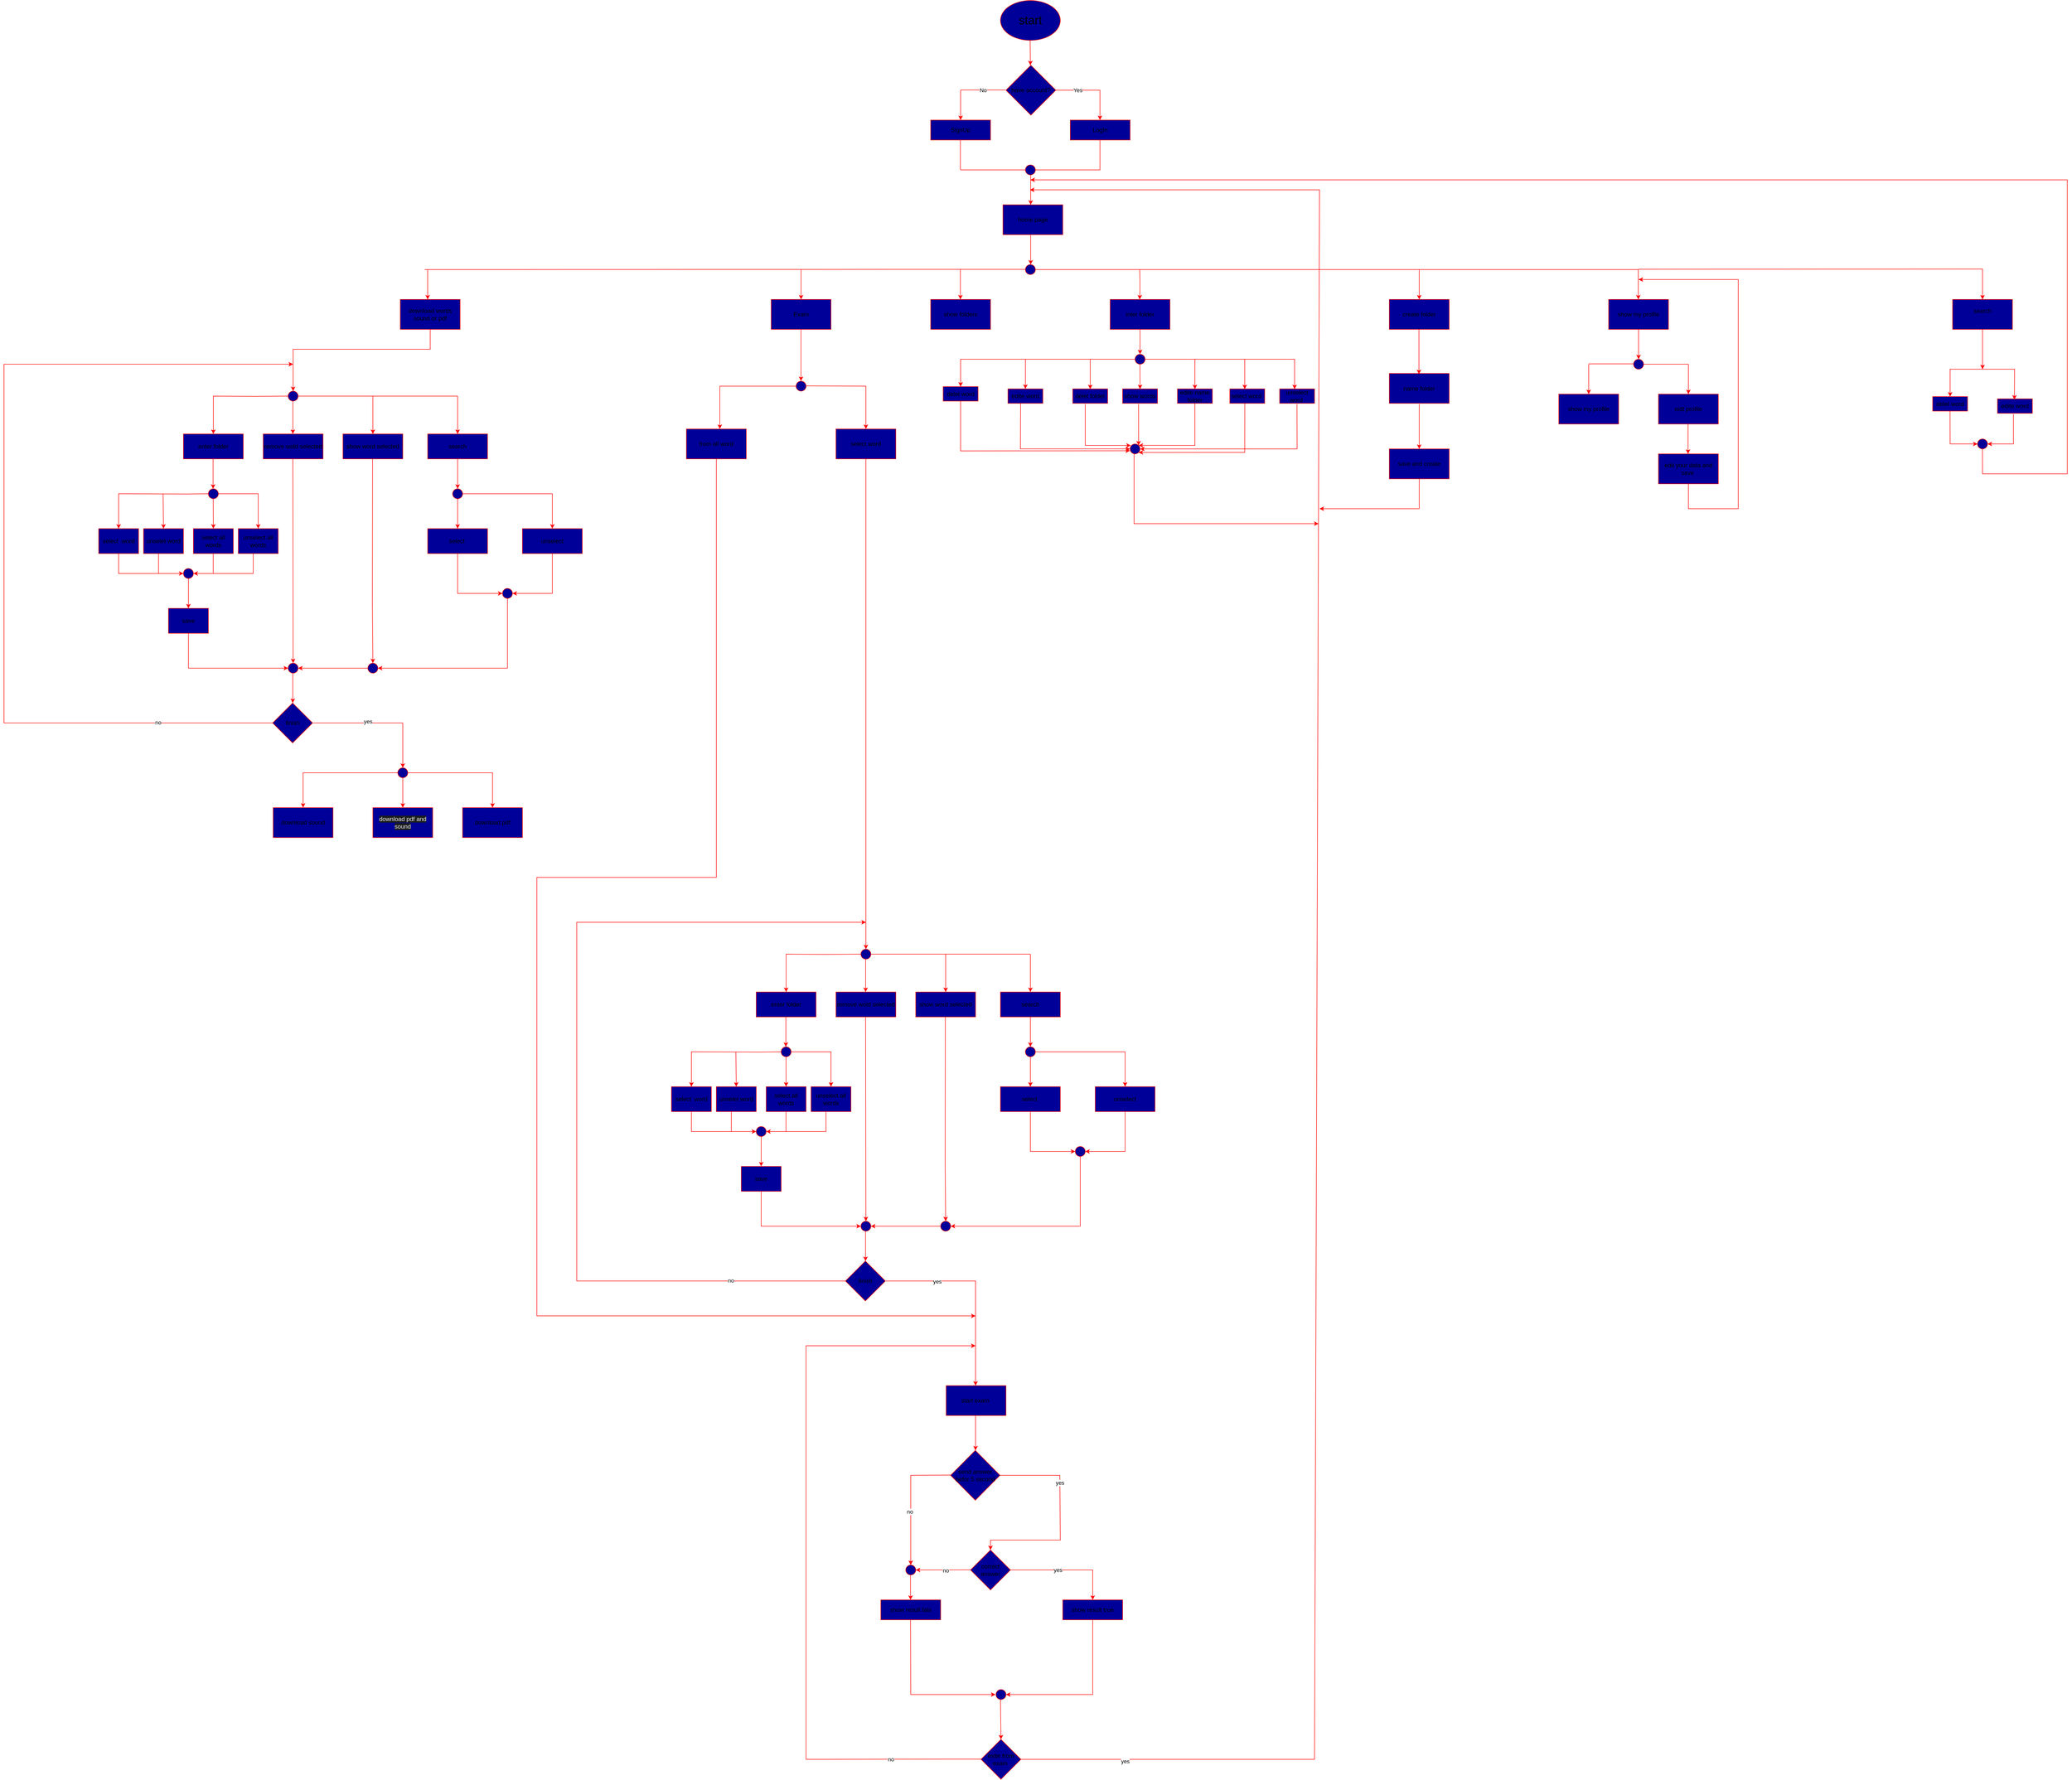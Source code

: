<mxfile version="24.7.17">
  <diagram name="Page-1" id="6yTMvC79K4VLLoUOv5wM">
    <mxGraphModel dx="14060" dy="6220" grid="1" gridSize="10" guides="1" tooltips="1" connect="1" arrows="1" fold="1" page="1" pageScale="1" pageWidth="850" pageHeight="1100" math="0" shadow="0">
      <root>
        <mxCell id="0" />
        <mxCell id="1" parent="0" />
        <mxCell id="o0Rq0M7x-yJcH_XowzdA-1" value="&lt;font style=&quot;font-size: 24px;&quot;&gt;start&lt;/font&gt;" style="ellipse;whiteSpace=wrap;html=1;fillColor=#000099;strokeColor=#FF0000;" parent="1" vertex="1">
          <mxGeometry x="360" y="20" width="120" height="80" as="geometry" />
        </mxCell>
        <mxCell id="B7nKy264djmHCqe6Lyla-1" value="" style="endArrow=classic;html=1;rounded=0;fillColor=#000099;strokeColor=#FF0000;" parent="1" edge="1">
          <mxGeometry width="50" height="50" relative="1" as="geometry">
            <mxPoint x="419.5" y="100" as="sourcePoint" />
            <mxPoint x="420" y="150" as="targetPoint" />
          </mxGeometry>
        </mxCell>
        <mxCell id="B7nKy264djmHCqe6Lyla-15" value="" style="endArrow=classic;html=1;rounded=0;fillColor=#000099;strokeColor=#FF0000;" parent="1" edge="1">
          <mxGeometry width="50" height="50" relative="1" as="geometry">
            <mxPoint x="280" y="200" as="sourcePoint" />
            <mxPoint x="280" y="260" as="targetPoint" />
          </mxGeometry>
        </mxCell>
        <mxCell id="B7nKy264djmHCqe6Lyla-16" value="" style="endArrow=classic;html=1;rounded=0;fillColor=#000099;strokeColor=#FF0000;" parent="1" edge="1">
          <mxGeometry width="50" height="50" relative="1" as="geometry">
            <mxPoint x="559.58" y="200" as="sourcePoint" />
            <mxPoint x="559.58" y="260" as="targetPoint" />
          </mxGeometry>
        </mxCell>
        <mxCell id="B7nKy264djmHCqe6Lyla-17" value="" style="endArrow=classic;html=1;rounded=0;fillColor=#000099;strokeColor=#FF0000;" parent="1" edge="1">
          <mxGeometry width="50" height="50" relative="1" as="geometry">
            <mxPoint x="420.58" y="370" as="sourcePoint" />
            <mxPoint x="420.58" y="430" as="targetPoint" />
          </mxGeometry>
        </mxCell>
        <mxCell id="B7nKy264djmHCqe6Lyla-18" value="" style="endArrow=classic;html=1;rounded=0;fillColor=#000099;strokeColor=#FF0000;" parent="1" edge="1">
          <mxGeometry width="50" height="50" relative="1" as="geometry">
            <mxPoint x="420.58" y="490" as="sourcePoint" />
            <mxPoint x="420.58" y="550" as="targetPoint" />
          </mxGeometry>
        </mxCell>
        <mxCell id="B7nKy264djmHCqe6Lyla-19" value="" style="endArrow=classic;html=1;rounded=0;fillColor=#000099;strokeColor=#FF0000;" parent="1" edge="1">
          <mxGeometry width="50" height="50" relative="1" as="geometry">
            <mxPoint x="-40" y="560" as="sourcePoint" />
            <mxPoint x="-40" y="620" as="targetPoint" />
          </mxGeometry>
        </mxCell>
        <mxCell id="B7nKy264djmHCqe6Lyla-21" value="have account?" style="rhombus;whiteSpace=wrap;html=1;points=[[0,0,0,0,0],[0,0.43,0,-3,0],[0,1,0,0,0],[0.15,0.58,0,0,0],[0.5,0,0,0,0],[0.5,1,0,0,0],[0.56,0.01,0,0,0],[1,0,0,0,0],[1,0.43,0,3,0],[1,1,0,0,0]];fillColor=#000099;strokeColor=#FF0000;" parent="1" vertex="1">
          <mxGeometry x="371" y="150" width="100" height="100" as="geometry" />
        </mxCell>
        <mxCell id="B7nKy264djmHCqe6Lyla-26" value="Yes" style="endArrow=none;html=1;rounded=0;fillColor=#000099;strokeColor=#FF0000;" parent="1" edge="1">
          <mxGeometry width="50" height="50" relative="1" as="geometry">
            <mxPoint x="470" y="200" as="sourcePoint" />
            <mxPoint x="560" y="200" as="targetPoint" />
          </mxGeometry>
        </mxCell>
        <mxCell id="B7nKy264djmHCqe6Lyla-29" value="No" style="endArrow=none;html=1;rounded=0;fillColor=#000099;strokeColor=#FF0000;" parent="1" edge="1">
          <mxGeometry width="50" height="50" relative="1" as="geometry">
            <mxPoint x="280" y="199.58" as="sourcePoint" />
            <mxPoint x="370" y="199.58" as="targetPoint" />
          </mxGeometry>
        </mxCell>
        <mxCell id="B7nKy264djmHCqe6Lyla-30" value="SignUp" style="rounded=0;whiteSpace=wrap;html=1;fillColor=#000099;strokeColor=#FF0000;" parent="1" vertex="1">
          <mxGeometry x="220" y="260" width="120" height="40" as="geometry" />
        </mxCell>
        <mxCell id="B7nKy264djmHCqe6Lyla-31" value="LogIn" style="rounded=0;whiteSpace=wrap;html=1;fillColor=#000099;strokeColor=#FF0000;" parent="1" vertex="1">
          <mxGeometry x="500" y="260" width="120" height="40" as="geometry" />
        </mxCell>
        <mxCell id="B7nKy264djmHCqe6Lyla-32" value="" style="endArrow=none;html=1;rounded=0;fillColor=#000099;strokeColor=#FF0000;" parent="1" edge="1">
          <mxGeometry width="50" height="50" relative="1" as="geometry">
            <mxPoint x="279.58" y="360" as="sourcePoint" />
            <mxPoint x="279.58" y="300" as="targetPoint" />
          </mxGeometry>
        </mxCell>
        <mxCell id="B7nKy264djmHCqe6Lyla-34" value="" style="endArrow=none;html=1;rounded=0;fillColor=#000099;strokeColor=#FF0000;" parent="1" edge="1">
          <mxGeometry width="50" height="50" relative="1" as="geometry">
            <mxPoint x="559.58" y="360" as="sourcePoint" />
            <mxPoint x="559.58" y="300" as="targetPoint" />
          </mxGeometry>
        </mxCell>
        <mxCell id="B7nKy264djmHCqe6Lyla-35" value="" style="endArrow=none;html=1;rounded=0;fillColor=#000099;strokeColor=#FF0000;" parent="1" edge="1">
          <mxGeometry width="50" height="50" relative="1" as="geometry">
            <mxPoint x="280" y="360" as="sourcePoint" />
            <mxPoint x="410" y="360" as="targetPoint" />
          </mxGeometry>
        </mxCell>
        <mxCell id="B7nKy264djmHCqe6Lyla-36" value="" style="endArrow=none;html=1;rounded=0;fillColor=#000099;strokeColor=#FF0000;" parent="1" edge="1">
          <mxGeometry width="50" height="50" relative="1" as="geometry">
            <mxPoint x="430" y="360" as="sourcePoint" />
            <mxPoint x="560" y="360" as="targetPoint" />
          </mxGeometry>
        </mxCell>
        <mxCell id="B7nKy264djmHCqe6Lyla-37" value="" style="ellipse;whiteSpace=wrap;html=1;aspect=fixed;fillColor=#000099;strokeColor=#FF0000;" parent="1" vertex="1">
          <mxGeometry x="410" y="350" width="20" height="20" as="geometry" />
        </mxCell>
        <mxCell id="B7nKy264djmHCqe6Lyla-38" value="home page" style="rounded=0;whiteSpace=wrap;html=1;fillColor=#000099;strokeColor=#FF0000;" parent="1" vertex="1">
          <mxGeometry x="365" y="430" width="120" height="60" as="geometry" />
        </mxCell>
        <mxCell id="B7nKy264djmHCqe6Lyla-39" value="" style="ellipse;whiteSpace=wrap;html=1;aspect=fixed;fillColor=#000099;strokeColor=#FF0000;" parent="1" vertex="1">
          <mxGeometry x="410" y="550" width="20" height="20" as="geometry" />
        </mxCell>
        <mxCell id="B7nKy264djmHCqe6Lyla-40" value="" style="endArrow=none;html=1;rounded=0;fillColor=#000099;strokeColor=#FF0000;" parent="1" edge="1">
          <mxGeometry width="50" height="50" relative="1" as="geometry">
            <mxPoint x="-795" y="560" as="sourcePoint" />
            <mxPoint x="410" y="559.58" as="targetPoint" />
          </mxGeometry>
        </mxCell>
        <mxCell id="B7nKy264djmHCqe6Lyla-42" value="" style="endArrow=classic;html=1;rounded=0;fillColor=#000099;strokeColor=#FF0000;" parent="1" edge="1">
          <mxGeometry width="50" height="50" relative="1" as="geometry">
            <mxPoint x="1739.29" y="870" as="sourcePoint" />
            <mxPoint x="1739.29" y="930" as="targetPoint" />
          </mxGeometry>
        </mxCell>
        <mxCell id="B7nKy264djmHCqe6Lyla-52" value="" style="endArrow=classic;html=1;rounded=0;fillColor=#000099;strokeColor=#FF0000;" parent="1" edge="1">
          <mxGeometry width="50" height="50" relative="1" as="geometry">
            <mxPoint x="1740" y="750" as="sourcePoint" />
            <mxPoint x="1740" y="810" as="targetPoint" />
          </mxGeometry>
        </mxCell>
        <mxCell id="B7nKy264djmHCqe6Lyla-53" value="" style="endArrow=classic;html=1;rounded=0;fillColor=#000099;strokeColor=#FF0000;" parent="1" edge="1">
          <mxGeometry width="50" height="50" relative="1" as="geometry">
            <mxPoint x="1540" y="750" as="sourcePoint" />
            <mxPoint x="1540" y="810" as="targetPoint" />
          </mxGeometry>
        </mxCell>
        <mxCell id="B7nKy264djmHCqe6Lyla-54" value="" style="endArrow=classic;html=1;rounded=0;fillColor=#000099;strokeColor=#FF0000;" parent="1" edge="1">
          <mxGeometry width="50" height="50" relative="1" as="geometry">
            <mxPoint x="1640" y="680" as="sourcePoint" />
            <mxPoint x="1640" y="740" as="targetPoint" />
          </mxGeometry>
        </mxCell>
        <mxCell id="B7nKy264djmHCqe6Lyla-55" value="" style="endArrow=classic;html=1;rounded=0;fillColor=#000099;strokeColor=#FF0000;" parent="1" edge="1">
          <mxGeometry width="50" height="50" relative="1" as="geometry">
            <mxPoint x="279.58" y="560" as="sourcePoint" />
            <mxPoint x="279.58" y="620" as="targetPoint" />
          </mxGeometry>
        </mxCell>
        <mxCell id="B7nKy264djmHCqe6Lyla-58" value="show folders" style="rounded=0;whiteSpace=wrap;html=1;fillColor=#000099;strokeColor=#FF0000;" parent="1" vertex="1">
          <mxGeometry x="220" y="620" width="120" height="60" as="geometry" />
        </mxCell>
        <mxCell id="B7nKy264djmHCqe6Lyla-59" value="inter folder" style="rounded=0;whiteSpace=wrap;html=1;fillColor=#000099;strokeColor=#FF0000;" parent="1" vertex="1">
          <mxGeometry x="580" y="620" width="120" height="60" as="geometry" />
        </mxCell>
        <mxCell id="B7nKy264djmHCqe6Lyla-64" value="" style="endArrow=none;html=1;rounded=0;exitX=1;exitY=0.5;exitDx=0;exitDy=0;fillColor=#000099;strokeColor=#FF0000;" parent="1" source="B7nKy264djmHCqe6Lyla-39" edge="1">
          <mxGeometry width="50" height="50" relative="1" as="geometry">
            <mxPoint x="440" y="559.92" as="sourcePoint" />
            <mxPoint x="1640" y="560" as="targetPoint" />
          </mxGeometry>
        </mxCell>
        <mxCell id="B7nKy264djmHCqe6Lyla-65" value="" style="endArrow=classic;html=1;rounded=0;fillColor=#000099;strokeColor=#FF0000;" parent="1" edge="1">
          <mxGeometry width="50" height="50" relative="1" as="geometry">
            <mxPoint x="639.29" y="560" as="sourcePoint" />
            <mxPoint x="639.29" y="620" as="targetPoint" />
            <Array as="points">
              <mxPoint x="639.79" y="580" />
              <mxPoint x="639.79" y="600" />
            </Array>
          </mxGeometry>
        </mxCell>
        <mxCell id="B7nKy264djmHCqe6Lyla-68" value="Exam" style="rounded=0;whiteSpace=wrap;html=1;fillColor=#000099;strokeColor=#FF0000;" parent="1" vertex="1">
          <mxGeometry x="-100" y="620" width="120" height="60" as="geometry" />
        </mxCell>
        <mxCell id="B7nKy264djmHCqe6Lyla-71" value="" style="endArrow=classic;html=1;rounded=0;fillColor=#000099;strokeColor=#FF0000;" parent="1" edge="1">
          <mxGeometry width="50" height="50" relative="1" as="geometry">
            <mxPoint x="1639.5" y="560" as="sourcePoint" />
            <mxPoint x="1639.5" y="620" as="targetPoint" />
          </mxGeometry>
        </mxCell>
        <mxCell id="B7nKy264djmHCqe6Lyla-72" value="show my profile" style="rounded=0;whiteSpace=wrap;html=1;fillColor=#000099;strokeColor=#FF0000;" parent="1" vertex="1">
          <mxGeometry x="1580" y="620" width="120" height="60" as="geometry" />
        </mxCell>
        <mxCell id="B7nKy264djmHCqe6Lyla-73" value="" style="endArrow=classic;html=1;rounded=0;fillColor=#000099;strokeColor=#FF0000;" parent="1" edge="1">
          <mxGeometry width="50" height="50" relative="1" as="geometry">
            <mxPoint x="-789.07" y="560" as="sourcePoint" />
            <mxPoint x="-789.07" y="620" as="targetPoint" />
          </mxGeometry>
        </mxCell>
        <mxCell id="B7nKy264djmHCqe6Lyla-74" value="download words sound or pdf" style="rounded=0;whiteSpace=wrap;html=1;fillColor=#000099;strokeColor=#FF0000;" parent="1" vertex="1">
          <mxGeometry x="-844" y="620" width="120" height="60" as="geometry" />
        </mxCell>
        <mxCell id="B7nKy264djmHCqe6Lyla-75" value="" style="endArrow=classic;html=1;rounded=0;fillColor=#000099;strokeColor=#FF0000;" parent="1" edge="1">
          <mxGeometry width="50" height="50" relative="1" as="geometry">
            <mxPoint x="1200" y="560" as="sourcePoint" />
            <mxPoint x="1200" y="620" as="targetPoint" />
          </mxGeometry>
        </mxCell>
        <mxCell id="B7nKy264djmHCqe6Lyla-76" value="create folder" style="rounded=0;whiteSpace=wrap;html=1;fillColor=#000099;strokeColor=#FF0000;" parent="1" vertex="1">
          <mxGeometry x="1140" y="620" width="120" height="60" as="geometry" />
        </mxCell>
        <mxCell id="B7nKy264djmHCqe6Lyla-77" value="" style="ellipse;whiteSpace=wrap;html=1;aspect=fixed;fillColor=#000099;strokeColor=#FF0000;" parent="1" vertex="1">
          <mxGeometry x="1630" y="740" width="20" height="20" as="geometry" />
        </mxCell>
        <mxCell id="B7nKy264djmHCqe6Lyla-78" value="" style="endArrow=none;html=1;rounded=0;fillColor=#000099;strokeColor=#FF0000;" parent="1" edge="1">
          <mxGeometry width="50" height="50" relative="1" as="geometry">
            <mxPoint x="1650" y="750" as="sourcePoint" />
            <mxPoint x="1740" y="750" as="targetPoint" />
          </mxGeometry>
        </mxCell>
        <mxCell id="B7nKy264djmHCqe6Lyla-79" value="" style="endArrow=none;html=1;rounded=0;fillColor=#000099;strokeColor=#FF0000;" parent="1" edge="1">
          <mxGeometry width="50" height="50" relative="1" as="geometry">
            <mxPoint x="1540" y="749.29" as="sourcePoint" />
            <mxPoint x="1630" y="749.29" as="targetPoint" />
          </mxGeometry>
        </mxCell>
        <mxCell id="B7nKy264djmHCqe6Lyla-80" value="show my profile" style="rounded=0;whiteSpace=wrap;html=1;fillColor=#000099;strokeColor=#FF0000;" parent="1" vertex="1">
          <mxGeometry x="1480" y="810" width="120" height="60" as="geometry" />
        </mxCell>
        <mxCell id="B7nKy264djmHCqe6Lyla-82" value="eidt profile" style="rounded=0;whiteSpace=wrap;html=1;fillColor=#000099;strokeColor=#FF0000;" parent="1" vertex="1">
          <mxGeometry x="1680" y="810" width="120" height="60" as="geometry" />
        </mxCell>
        <mxCell id="B7nKy264djmHCqe6Lyla-84" value="edit your data and save&amp;nbsp;" style="rounded=0;whiteSpace=wrap;html=1;fillColor=#000099;strokeColor=#FF0000;" parent="1" vertex="1">
          <mxGeometry x="1680" y="930" width="120" height="60" as="geometry" />
        </mxCell>
        <mxCell id="B7nKy264djmHCqe6Lyla-85" value="" style="endArrow=classic;html=1;rounded=0;exitX=0.5;exitY=1;exitDx=0;exitDy=0;entryX=0.5;entryY=0;entryDx=0;entryDy=0;fillColor=#000099;strokeColor=#FF0000;" parent="1" source="B7nKy264djmHCqe6Lyla-74" target="B7nKy264djmHCqe6Lyla-107" edge="1">
          <mxGeometry width="50" height="50" relative="1" as="geometry">
            <mxPoint x="-794" y="720" as="sourcePoint" />
            <mxPoint x="-1059" y="800" as="targetPoint" />
            <Array as="points">
              <mxPoint x="-784" y="720" />
              <mxPoint x="-1059" y="720" />
            </Array>
          </mxGeometry>
        </mxCell>
        <mxCell id="B7nKy264djmHCqe6Lyla-91" value="" style="endArrow=classic;html=1;rounded=0;entryX=0.5;entryY=0;entryDx=0;entryDy=0;exitX=1;exitY=0.5;exitDx=0;exitDy=0;fillColor=#000099;strokeColor=#FF0000;" parent="1" source="B7nKy264djmHCqe6Lyla-107" target="B7nKy264djmHCqe6Lyla-92" edge="1">
          <mxGeometry width="50" height="50" relative="1" as="geometry">
            <mxPoint x="-1044" y="814.41" as="sourcePoint" />
            <mxPoint x="-939" y="880" as="targetPoint" />
            <Array as="points">
              <mxPoint x="-899" y="814" />
            </Array>
          </mxGeometry>
        </mxCell>
        <mxCell id="B7nKy264djmHCqe6Lyla-92" value="show word selected" style="rounded=0;whiteSpace=wrap;html=1;fillColor=#000099;strokeColor=#FF0000;" parent="1" vertex="1">
          <mxGeometry x="-959" y="890" width="120" height="50" as="geometry" />
        </mxCell>
        <mxCell id="B7nKy264djmHCqe6Lyla-93" value="" style="endArrow=classic;html=1;rounded=0;exitX=0.474;exitY=0.8;exitDx=0;exitDy=0;exitPerimeter=0;fillColor=#000099;strokeColor=#FF0000;" parent="1" source="B7nKy264djmHCqe6Lyla-107" edge="1">
          <mxGeometry width="50" height="50" relative="1" as="geometry">
            <mxPoint x="-1059.53" y="830" as="sourcePoint" />
            <mxPoint x="-1059.53" y="890" as="targetPoint" />
          </mxGeometry>
        </mxCell>
        <mxCell id="B7nKy264djmHCqe6Lyla-94" value="" style="endArrow=classic;html=1;rounded=0;entryX=0.5;entryY=0;entryDx=0;entryDy=0;fillColor=#000099;strokeColor=#FF0000;" parent="1" target="B7nKy264djmHCqe6Lyla-117" edge="1">
          <mxGeometry width="50" height="50" relative="1" as="geometry">
            <mxPoint x="-1319.83" y="1010" as="sourcePoint" />
            <mxPoint x="-1319.83" y="1070" as="targetPoint" />
          </mxGeometry>
        </mxCell>
        <mxCell id="B7nKy264djmHCqe6Lyla-95" value="" style="endArrow=classic;html=1;rounded=0;fillColor=#000099;strokeColor=#FF0000;" parent="1" edge="1">
          <mxGeometry width="50" height="50" relative="1" as="geometry">
            <mxPoint x="-1219.53" y="940" as="sourcePoint" />
            <mxPoint x="-1219.53" y="1000" as="targetPoint" />
          </mxGeometry>
        </mxCell>
        <mxCell id="B7nKy264djmHCqe6Lyla-96" value="" style="endArrow=classic;html=1;rounded=0;fillColor=#000099;strokeColor=#FF0000;" parent="1" edge="1">
          <mxGeometry width="50" height="50" relative="1" as="geometry">
            <mxPoint x="-1269" y="1180" as="sourcePoint" />
            <mxPoint x="-1269" y="1240" as="targetPoint" />
          </mxGeometry>
        </mxCell>
        <mxCell id="B7nKy264djmHCqe6Lyla-97" value="" style="endArrow=classic;html=1;rounded=0;fillColor=#000099;strokeColor=#FF0000;" parent="1" edge="1">
          <mxGeometry width="50" height="50" relative="1" as="geometry">
            <mxPoint x="-1139" y="1130" as="sourcePoint" />
            <mxPoint x="-1259" y="1170" as="targetPoint" />
            <Array as="points">
              <mxPoint x="-1139" y="1170" />
            </Array>
          </mxGeometry>
        </mxCell>
        <mxCell id="B7nKy264djmHCqe6Lyla-98" value="" style="endArrow=classic;html=1;rounded=0;fillColor=#000099;strokeColor=#FF0000;" parent="1" edge="1">
          <mxGeometry width="50" height="50" relative="1" as="geometry">
            <mxPoint x="-899.59" y="940" as="sourcePoint" />
            <mxPoint x="-899" y="1350" as="targetPoint" />
            <Array as="points">
              <mxPoint x="-900" y="1230" />
            </Array>
          </mxGeometry>
        </mxCell>
        <mxCell id="B7nKy264djmHCqe6Lyla-99" value="" style="endArrow=classic;html=1;rounded=0;fillColor=#000099;strokeColor=#FF0000;" parent="1" edge="1">
          <mxGeometry width="50" height="50" relative="1" as="geometry">
            <mxPoint x="-1100" y="1470" as="sourcePoint" />
            <mxPoint x="-1059" y="750" as="targetPoint" />
            <Array as="points">
              <mxPoint x="-1180" y="1470" />
              <mxPoint x="-1639" y="1470" />
              <mxPoint x="-1639" y="1010" />
              <mxPoint x="-1639" y="750" />
            </Array>
          </mxGeometry>
        </mxCell>
        <mxCell id="B7nKy264djmHCqe6Lyla-130" value="no&lt;div&gt;&lt;br&gt;&lt;/div&gt;" style="edgeLabel;html=1;align=center;verticalAlign=middle;resizable=0;points=[];fillColor=#000099;strokeColor=#FF0000;" parent="B7nKy264djmHCqe6Lyla-99" vertex="1" connectable="0">
          <mxGeometry x="-0.748" y="-2" relative="1" as="geometry">
            <mxPoint x="1" y="8" as="offset" />
          </mxGeometry>
        </mxCell>
        <mxCell id="B7nKy264djmHCqe6Lyla-100" value="" style="endArrow=classic;html=1;rounded=0;entryX=0;entryY=0.5;entryDx=0;entryDy=0;fillColor=#000099;strokeColor=#FF0000;" parent="1" target="B7nKy264djmHCqe6Lyla-125" edge="1">
          <mxGeometry width="50" height="50" relative="1" as="geometry">
            <mxPoint x="-1269" y="1290" as="sourcePoint" />
            <mxPoint x="-1089" y="1360" as="targetPoint" />
            <Array as="points">
              <mxPoint x="-1269" y="1360" />
            </Array>
          </mxGeometry>
        </mxCell>
        <mxCell id="B7nKy264djmHCqe6Lyla-101" value="" style="endArrow=classic;html=1;rounded=0;entryX=0.5;entryY=0;entryDx=0;entryDy=0;fillColor=#000099;strokeColor=#FF0000;" parent="1" target="B7nKy264djmHCqe6Lyla-125" edge="1">
          <mxGeometry width="50" height="50" relative="1" as="geometry">
            <mxPoint x="-1059.59" y="940" as="sourcePoint" />
            <mxPoint x="-1060" y="1340" as="targetPoint" />
          </mxGeometry>
        </mxCell>
        <mxCell id="B7nKy264djmHCqe6Lyla-102" value="" style="endArrow=classic;html=1;rounded=0;fillColor=#000099;strokeColor=#FF0000;" parent="1" edge="1">
          <mxGeometry width="50" height="50" relative="1" as="geometry">
            <mxPoint x="-1059.71" y="1370" as="sourcePoint" />
            <mxPoint x="-1059.71" y="1430" as="targetPoint" />
          </mxGeometry>
        </mxCell>
        <mxCell id="B7nKy264djmHCqe6Lyla-103" value="remove wold selected" style="rounded=0;whiteSpace=wrap;html=1;fillColor=#000099;strokeColor=#FF0000;" parent="1" vertex="1">
          <mxGeometry x="-1119" y="890" width="120" height="50" as="geometry" />
        </mxCell>
        <mxCell id="B7nKy264djmHCqe6Lyla-104" value="" style="endArrow=classic;html=1;rounded=0;exitX=0;exitY=0.5;exitDx=0;exitDy=0;fillColor=#000099;strokeColor=#FF0000;" parent="1" source="B7nKy264djmHCqe6Lyla-107" edge="1">
          <mxGeometry width="50" height="50" relative="1" as="geometry">
            <mxPoint x="-1074" y="814.47" as="sourcePoint" />
            <mxPoint x="-1219" y="890" as="targetPoint" />
            <Array as="points">
              <mxPoint x="-1139" y="814.47" />
              <mxPoint x="-1219" y="814" />
            </Array>
          </mxGeometry>
        </mxCell>
        <mxCell id="B7nKy264djmHCqe6Lyla-105" value="enter folder" style="rounded=0;whiteSpace=wrap;html=1;fillColor=#000099;strokeColor=#FF0000;" parent="1" vertex="1">
          <mxGeometry x="-1279" y="890" width="120" height="50" as="geometry" />
        </mxCell>
        <mxCell id="B7nKy264djmHCqe6Lyla-107" value="" style="ellipse;whiteSpace=wrap;html=1;aspect=fixed;fillColor=#000099;strokeColor=#FF0000;" parent="1" vertex="1">
          <mxGeometry x="-1069" y="804" width="20" height="20" as="geometry" />
        </mxCell>
        <mxCell id="B7nKy264djmHCqe6Lyla-110" value="" style="ellipse;whiteSpace=wrap;html=1;aspect=fixed;fillColor=#000099;strokeColor=#FF0000;" parent="1" vertex="1">
          <mxGeometry x="-1229" y="1000" width="20" height="20" as="geometry" />
        </mxCell>
        <mxCell id="B7nKy264djmHCqe6Lyla-111" value="" style="endArrow=classic;html=1;rounded=0;exitX=1;exitY=0.5;exitDx=0;exitDy=0;fillColor=#000099;strokeColor=#FF0000;" parent="1" edge="1">
          <mxGeometry width="50" height="50" relative="1" as="geometry">
            <mxPoint x="-1209" y="1010" as="sourcePoint" />
            <mxPoint x="-1129" y="1080" as="targetPoint" />
            <Array as="points">
              <mxPoint x="-1129" y="1010" />
            </Array>
          </mxGeometry>
        </mxCell>
        <mxCell id="B7nKy264djmHCqe6Lyla-112" value="" style="endArrow=classic;html=1;rounded=0;exitX=0.474;exitY=0.8;exitDx=0;exitDy=0;exitPerimeter=0;fillColor=#000099;strokeColor=#FF0000;" parent="1" edge="1">
          <mxGeometry width="50" height="50" relative="1" as="geometry">
            <mxPoint x="-1219.24" y="1020" as="sourcePoint" />
            <mxPoint x="-1219" y="1080" as="targetPoint" />
          </mxGeometry>
        </mxCell>
        <mxCell id="B7nKy264djmHCqe6Lyla-113" value="" style="endArrow=classic;html=1;rounded=0;entryX=0.5;entryY=0;entryDx=0;entryDy=0;fillColor=#000099;strokeColor=#FF0000;" parent="1" target="B7nKy264djmHCqe6Lyla-114" edge="1">
          <mxGeometry width="50" height="50" relative="1" as="geometry">
            <mxPoint x="-1229" y="1010" as="sourcePoint" />
            <mxPoint x="-1409" y="1070" as="targetPoint" />
            <Array as="points">
              <mxPoint x="-1269" y="1010.47" />
              <mxPoint x="-1409" y="1010" />
            </Array>
          </mxGeometry>
        </mxCell>
        <mxCell id="B7nKy264djmHCqe6Lyla-114" value="select&amp;nbsp; word" style="rounded=0;whiteSpace=wrap;html=1;fillColor=#000099;strokeColor=#FF0000;" parent="1" vertex="1">
          <mxGeometry x="-1449" y="1080" width="80" height="50" as="geometry" />
        </mxCell>
        <mxCell id="B7nKy264djmHCqe6Lyla-115" value="select all words" style="rounded=0;whiteSpace=wrap;html=1;fillColor=#000099;strokeColor=#FF0000;" parent="1" vertex="1">
          <mxGeometry x="-1259" y="1080" width="80" height="50" as="geometry" />
        </mxCell>
        <mxCell id="B7nKy264djmHCqe6Lyla-116" value="unselect all words" style="rounded=0;whiteSpace=wrap;html=1;fillColor=#000099;strokeColor=#FF0000;" parent="1" vertex="1">
          <mxGeometry x="-1169" y="1080" width="80" height="50" as="geometry" />
        </mxCell>
        <mxCell id="B7nKy264djmHCqe6Lyla-117" value="unselet word" style="rounded=0;whiteSpace=wrap;html=1;fillColor=#000099;strokeColor=#FF0000;" parent="1" vertex="1">
          <mxGeometry x="-1359" y="1080" width="80" height="50" as="geometry" />
        </mxCell>
        <mxCell id="B7nKy264djmHCqe6Lyla-119" value="" style="endArrow=classic;html=1;rounded=0;exitX=0.5;exitY=1;exitDx=0;exitDy=0;fillColor=#000099;strokeColor=#FF0000;" parent="1" source="B7nKy264djmHCqe6Lyla-114" edge="1">
          <mxGeometry width="50" height="50" relative="1" as="geometry">
            <mxPoint x="-1369" y="1210" as="sourcePoint" />
            <mxPoint x="-1279" y="1170" as="targetPoint" />
            <Array as="points">
              <mxPoint x="-1409" y="1170" />
            </Array>
          </mxGeometry>
        </mxCell>
        <mxCell id="B7nKy264djmHCqe6Lyla-120" value="" style="endArrow=none;html=1;rounded=0;fillColor=#000099;strokeColor=#FF0000;" parent="1" edge="1">
          <mxGeometry width="50" height="50" relative="1" as="geometry">
            <mxPoint x="-1329" y="1170" as="sourcePoint" />
            <mxPoint x="-1329" y="1130" as="targetPoint" />
          </mxGeometry>
        </mxCell>
        <mxCell id="B7nKy264djmHCqe6Lyla-121" value="" style="endArrow=none;html=1;rounded=0;fillColor=#000099;strokeColor=#FF0000;" parent="1" edge="1">
          <mxGeometry width="50" height="50" relative="1" as="geometry">
            <mxPoint x="-1219.26" y="1170" as="sourcePoint" />
            <mxPoint x="-1219.26" y="1130" as="targetPoint" />
            <Array as="points">
              <mxPoint x="-1219.26" y="1150" />
            </Array>
          </mxGeometry>
        </mxCell>
        <mxCell id="B7nKy264djmHCqe6Lyla-122" value="" style="ellipse;whiteSpace=wrap;html=1;aspect=fixed;fillColor=#000099;strokeColor=#FF0000;" parent="1" vertex="1">
          <mxGeometry x="-1279" y="1160" width="20" height="20" as="geometry" />
        </mxCell>
        <mxCell id="B7nKy264djmHCqe6Lyla-123" value="save" style="rounded=0;whiteSpace=wrap;html=1;fillColor=#000099;strokeColor=#FF0000;" parent="1" vertex="1">
          <mxGeometry x="-1309" y="1240" width="80" height="50" as="geometry" />
        </mxCell>
        <mxCell id="B7nKy264djmHCqe6Lyla-124" value="finish" style="rhombus;whiteSpace=wrap;html=1;fillColor=#000099;strokeColor=#FF0000;" parent="1" vertex="1">
          <mxGeometry x="-1100" y="1430" width="80" height="80" as="geometry" />
        </mxCell>
        <mxCell id="B7nKy264djmHCqe6Lyla-125" value="" style="ellipse;whiteSpace=wrap;html=1;aspect=fixed;fillColor=#000099;strokeColor=#FF0000;" parent="1" vertex="1">
          <mxGeometry x="-1069" y="1350" width="20" height="20" as="geometry" />
        </mxCell>
        <mxCell id="B7nKy264djmHCqe6Lyla-131" value="" style="endArrow=classic;html=1;rounded=0;fillColor=#000099;strokeColor=#FF0000;" parent="1" edge="1">
          <mxGeometry width="50" height="50" relative="1" as="geometry">
            <mxPoint x="-1019" y="1470" as="sourcePoint" />
            <mxPoint x="-839" y="1560" as="targetPoint" />
            <Array as="points">
              <mxPoint x="-839" y="1470" />
            </Array>
          </mxGeometry>
        </mxCell>
        <mxCell id="B7nKy264djmHCqe6Lyla-132" value="yes" style="edgeLabel;html=1;align=center;verticalAlign=middle;resizable=0;points=[];fillColor=#000099;strokeColor=#FF0000;" parent="B7nKy264djmHCqe6Lyla-131" vertex="1" connectable="0">
          <mxGeometry x="-0.19" y="3" relative="1" as="geometry">
            <mxPoint as="offset" />
          </mxGeometry>
        </mxCell>
        <mxCell id="B7nKy264djmHCqe6Lyla-133" value="" style="ellipse;whiteSpace=wrap;html=1;aspect=fixed;fillColor=#000099;strokeColor=#FF0000;" parent="1" vertex="1">
          <mxGeometry x="-849" y="1560" width="20" height="20" as="geometry" />
        </mxCell>
        <mxCell id="B7nKy264djmHCqe6Lyla-134" value="" style="endArrow=classic;html=1;rounded=0;entryX=0.5;entryY=0;entryDx=0;entryDy=0;fillColor=#000099;strokeColor=#FF0000;" parent="1" target="B7nKy264djmHCqe6Lyla-136" edge="1">
          <mxGeometry width="50" height="50" relative="1" as="geometry">
            <mxPoint x="-829" y="1570" as="sourcePoint" />
            <mxPoint x="-749" y="1640" as="targetPoint" />
            <Array as="points">
              <mxPoint x="-659" y="1570" />
            </Array>
          </mxGeometry>
        </mxCell>
        <mxCell id="B7nKy264djmHCqe6Lyla-135" value="" style="endArrow=classic;html=1;rounded=0;entryX=0.5;entryY=0;entryDx=0;entryDy=0;fillColor=#000099;strokeColor=#FF0000;" parent="1" target="B7nKy264djmHCqe6Lyla-137" edge="1">
          <mxGeometry width="50" height="50" relative="1" as="geometry">
            <mxPoint x="-849" y="1570" as="sourcePoint" />
            <mxPoint x="-929" y="1640" as="targetPoint" />
            <Array as="points">
              <mxPoint x="-1039" y="1570" />
            </Array>
          </mxGeometry>
        </mxCell>
        <mxCell id="B7nKy264djmHCqe6Lyla-136" value="download pdf" style="rounded=0;whiteSpace=wrap;html=1;fillColor=#000099;strokeColor=#FF0000;" parent="1" vertex="1">
          <mxGeometry x="-719" y="1640" width="120" height="60" as="geometry" />
        </mxCell>
        <mxCell id="B7nKy264djmHCqe6Lyla-137" value="download sound" style="rounded=0;whiteSpace=wrap;html=1;fillColor=#000099;strokeColor=#FF0000;" parent="1" vertex="1">
          <mxGeometry x="-1099" y="1640" width="120" height="60" as="geometry" />
        </mxCell>
        <mxCell id="B7nKy264djmHCqe6Lyla-138" value="" style="endArrow=classic;html=1;rounded=0;fillColor=#000099;strokeColor=#FF0000;" parent="1" edge="1">
          <mxGeometry width="50" height="50" relative="1" as="geometry">
            <mxPoint x="-839" y="1580" as="sourcePoint" />
            <mxPoint x="-839" y="1640" as="targetPoint" />
          </mxGeometry>
        </mxCell>
        <mxCell id="B7nKy264djmHCqe6Lyla-139" value="&lt;span style=&quot;color: rgb(240, 240, 240); font-family: Helvetica; font-size: 12px; font-style: normal; font-variant-ligatures: normal; font-variant-caps: normal; font-weight: 400; letter-spacing: normal; orphans: 2; text-align: center; text-indent: 0px; text-transform: none; widows: 2; word-spacing: 0px; -webkit-text-stroke-width: 0px; white-space: normal; background-color: rgb(27, 29, 30); text-decoration-thickness: initial; text-decoration-style: initial; text-decoration-color: initial; display: inline !important; float: none;&quot;&gt;download pdf and sound&lt;/span&gt;" style="rounded=0;whiteSpace=wrap;html=1;fillColor=#000099;strokeColor=#FF0000;" parent="1" vertex="1">
          <mxGeometry x="-899" y="1640" width="120" height="60" as="geometry" />
        </mxCell>
        <mxCell id="CrBWPl1Ne-4bjIFeGxdU-1" value="" style="endArrow=none;html=1;rounded=0;fillColor=#000099;strokeColor=#FF0000;" edge="1" parent="1">
          <mxGeometry width="50" height="50" relative="1" as="geometry">
            <mxPoint x="-899" y="814" as="sourcePoint" />
            <mxPoint x="-729" y="814" as="targetPoint" />
            <Array as="points">
              <mxPoint x="-729" y="814" />
            </Array>
          </mxGeometry>
        </mxCell>
        <mxCell id="CrBWPl1Ne-4bjIFeGxdU-2" value="" style="endArrow=classic;html=1;rounded=0;fillColor=#000099;strokeColor=#FF0000;" edge="1" parent="1">
          <mxGeometry width="50" height="50" relative="1" as="geometry">
            <mxPoint x="-729" y="814" as="sourcePoint" />
            <mxPoint x="-729" y="890" as="targetPoint" />
          </mxGeometry>
        </mxCell>
        <mxCell id="CrBWPl1Ne-4bjIFeGxdU-3" value="search" style="rounded=0;whiteSpace=wrap;html=1;fillColor=#000099;strokeColor=#FF0000;" vertex="1" parent="1">
          <mxGeometry x="-789" y="890" width="120" height="50" as="geometry" />
        </mxCell>
        <mxCell id="CrBWPl1Ne-4bjIFeGxdU-4" value="" style="endArrow=classic;html=1;rounded=0;exitX=0.5;exitY=1;exitDx=0;exitDy=0;fillColor=#000099;strokeColor=#FF0000;" edge="1" parent="1" source="CrBWPl1Ne-4bjIFeGxdU-3">
          <mxGeometry width="50" height="50" relative="1" as="geometry">
            <mxPoint x="-679" y="1010" as="sourcePoint" />
            <mxPoint x="-729" y="1000" as="targetPoint" />
          </mxGeometry>
        </mxCell>
        <mxCell id="CrBWPl1Ne-4bjIFeGxdU-5" value="select&amp;nbsp;" style="rounded=0;whiteSpace=wrap;html=1;fillColor=#000099;strokeColor=#FF0000;" vertex="1" parent="1">
          <mxGeometry x="-789" y="1080" width="120" height="50" as="geometry" />
        </mxCell>
        <mxCell id="CrBWPl1Ne-4bjIFeGxdU-6" value="" style="ellipse;whiteSpace=wrap;html=1;aspect=fixed;fillColor=#000099;strokeColor=#FF0000;" vertex="1" parent="1">
          <mxGeometry x="-739" y="1000" width="20" height="20" as="geometry" />
        </mxCell>
        <mxCell id="CrBWPl1Ne-4bjIFeGxdU-7" value="" style="endArrow=classic;html=1;rounded=0;exitX=0.5;exitY=1;exitDx=0;exitDy=0;fillColor=#000099;strokeColor=#FF0000;" edge="1" parent="1" source="CrBWPl1Ne-4bjIFeGxdU-6">
          <mxGeometry width="50" height="50" relative="1" as="geometry">
            <mxPoint x="-679" y="1060" as="sourcePoint" />
            <mxPoint x="-729" y="1080" as="targetPoint" />
          </mxGeometry>
        </mxCell>
        <mxCell id="CrBWPl1Ne-4bjIFeGxdU-8" value="" style="endArrow=classic;html=1;rounded=0;fillColor=#000099;strokeColor=#FF0000;" edge="1" parent="1">
          <mxGeometry width="50" height="50" relative="1" as="geometry">
            <mxPoint x="-719" y="1010" as="sourcePoint" />
            <mxPoint x="-539" y="1080" as="targetPoint" />
            <Array as="points">
              <mxPoint x="-539" y="1010" />
            </Array>
          </mxGeometry>
        </mxCell>
        <mxCell id="CrBWPl1Ne-4bjIFeGxdU-9" value="unselect" style="rounded=0;whiteSpace=wrap;html=1;fillColor=#000099;strokeColor=#FF0000;" vertex="1" parent="1">
          <mxGeometry x="-599" y="1080" width="120" height="50" as="geometry" />
        </mxCell>
        <mxCell id="CrBWPl1Ne-4bjIFeGxdU-10" value="" style="ellipse;whiteSpace=wrap;html=1;aspect=fixed;fillColor=#000099;strokeColor=#FF0000;" vertex="1" parent="1">
          <mxGeometry x="-639" y="1200" width="20" height="20" as="geometry" />
        </mxCell>
        <mxCell id="CrBWPl1Ne-4bjIFeGxdU-11" value="" style="endArrow=classic;html=1;rounded=0;exitX=0.5;exitY=1;exitDx=0;exitDy=0;entryX=1;entryY=0.5;entryDx=0;entryDy=0;fillColor=#000099;strokeColor=#FF0000;" edge="1" parent="1" source="CrBWPl1Ne-4bjIFeGxdU-9" target="CrBWPl1Ne-4bjIFeGxdU-10">
          <mxGeometry width="50" height="50" relative="1" as="geometry">
            <mxPoint x="-499" y="1200" as="sourcePoint" />
            <mxPoint x="-539" y="1280" as="targetPoint" />
            <Array as="points">
              <mxPoint x="-539" y="1210" />
            </Array>
          </mxGeometry>
        </mxCell>
        <mxCell id="CrBWPl1Ne-4bjIFeGxdU-12" value="" style="endArrow=classic;html=1;rounded=0;exitX=0.5;exitY=1;exitDx=0;exitDy=0;entryX=0;entryY=0.5;entryDx=0;entryDy=0;fillColor=#000099;strokeColor=#FF0000;" edge="1" parent="1" target="CrBWPl1Ne-4bjIFeGxdU-10">
          <mxGeometry width="50" height="50" relative="1" as="geometry">
            <mxPoint x="-729" y="1130" as="sourcePoint" />
            <mxPoint x="-809" y="1210" as="targetPoint" />
            <Array as="points">
              <mxPoint x="-729" y="1210" />
            </Array>
          </mxGeometry>
        </mxCell>
        <mxCell id="CrBWPl1Ne-4bjIFeGxdU-13" value="" style="endArrow=classic;html=1;rounded=0;exitX=0.5;exitY=1;exitDx=0;exitDy=0;entryX=1;entryY=0.5;entryDx=0;entryDy=0;fillColor=#000099;strokeColor=#FF0000;" edge="1" parent="1" target="CrBWPl1Ne-4bjIFeGxdU-14">
          <mxGeometry width="50" height="50" relative="1" as="geometry">
            <mxPoint x="-629" y="1220" as="sourcePoint" />
            <mxPoint x="-819" y="1360" as="targetPoint" />
            <Array as="points">
              <mxPoint x="-629" y="1360" />
            </Array>
          </mxGeometry>
        </mxCell>
        <mxCell id="CrBWPl1Ne-4bjIFeGxdU-14" value="" style="ellipse;whiteSpace=wrap;html=1;aspect=fixed;fillColor=#000099;strokeColor=#FF0000;" vertex="1" parent="1">
          <mxGeometry x="-909" y="1350" width="20" height="20" as="geometry" />
        </mxCell>
        <mxCell id="CrBWPl1Ne-4bjIFeGxdU-15" value="" style="endArrow=classic;html=1;rounded=0;exitX=0;exitY=0.5;exitDx=0;exitDy=0;entryX=1;entryY=0.5;entryDx=0;entryDy=0;fillColor=#000099;strokeColor=#FF0000;" edge="1" parent="1" source="CrBWPl1Ne-4bjIFeGxdU-14" target="B7nKy264djmHCqe6Lyla-125">
          <mxGeometry width="50" height="50" relative="1" as="geometry">
            <mxPoint x="-969" y="1360" as="sourcePoint" />
            <mxPoint x="-919" y="1310" as="targetPoint" />
          </mxGeometry>
        </mxCell>
        <mxCell id="CrBWPl1Ne-4bjIFeGxdU-18" value="" style="endArrow=classic;html=1;rounded=0;exitX=0.442;exitY=0.937;exitDx=0;exitDy=0;exitPerimeter=0;fillColor=#000099;strokeColor=#FF0000;" edge="1" parent="1">
          <mxGeometry width="50" height="50" relative="1" as="geometry">
            <mxPoint x="-40.13" y="680.0" as="sourcePoint" />
            <mxPoint x="-40.17" y="783.78" as="targetPoint" />
            <Array as="points">
              <mxPoint x="-40.17" y="713.78" />
              <mxPoint x="-40.17" y="733.78" />
              <mxPoint x="-40.17" y="743.78" />
            </Array>
          </mxGeometry>
        </mxCell>
        <mxCell id="CrBWPl1Ne-4bjIFeGxdU-19" value="select word" style="rounded=0;whiteSpace=wrap;html=1;fillColor=#000099;strokeColor=#FF0000;" vertex="1" parent="1">
          <mxGeometry x="30" y="880" width="120" height="60" as="geometry" />
        </mxCell>
        <mxCell id="CrBWPl1Ne-4bjIFeGxdU-20" value="" style="ellipse;whiteSpace=wrap;html=1;aspect=fixed;fillColor=#000099;strokeColor=#FF0000;" vertex="1" parent="1">
          <mxGeometry x="-50" y="784" width="20" height="20" as="geometry" />
        </mxCell>
        <mxCell id="CrBWPl1Ne-4bjIFeGxdU-24" value="" style="endArrow=classic;html=1;rounded=0;fillColor=#000099;strokeColor=#FF0000;" edge="1" parent="1">
          <mxGeometry width="50" height="50" relative="1" as="geometry">
            <mxPoint x="-30" y="793.5" as="sourcePoint" />
            <mxPoint x="90" y="880" as="targetPoint" />
            <Array as="points">
              <mxPoint x="90" y="794" />
            </Array>
          </mxGeometry>
        </mxCell>
        <mxCell id="CrBWPl1Ne-4bjIFeGxdU-25" value="&amp;nbsp;from all word&amp;nbsp;" style="rounded=0;whiteSpace=wrap;html=1;fillColor=#000099;strokeColor=#FF0000;" vertex="1" parent="1">
          <mxGeometry x="-270" y="880" width="120" height="60" as="geometry" />
        </mxCell>
        <mxCell id="CrBWPl1Ne-4bjIFeGxdU-26" value="" style="endArrow=classic;html=1;rounded=0;exitX=0;exitY=0.5;exitDx=0;exitDy=0;fillColor=#000099;strokeColor=#FF0000;" edge="1" parent="1" source="CrBWPl1Ne-4bjIFeGxdU-20">
          <mxGeometry width="50" height="50" relative="1" as="geometry">
            <mxPoint x="-150" y="820" as="sourcePoint" />
            <mxPoint x="-203" y="880" as="targetPoint" />
            <Array as="points">
              <mxPoint x="-203" y="794" />
            </Array>
          </mxGeometry>
        </mxCell>
        <mxCell id="CrBWPl1Ne-4bjIFeGxdU-75" value="" style="endArrow=classic;html=1;rounded=0;entryX=0.5;entryY=0;entryDx=0;entryDy=0;exitX=1;exitY=0.5;exitDx=0;exitDy=0;fillColor=#000099;strokeColor=#FF0000;" edge="1" parent="1" source="CrBWPl1Ne-4bjIFeGxdU-91" target="CrBWPl1Ne-4bjIFeGxdU-76">
          <mxGeometry width="50" height="50" relative="1" as="geometry">
            <mxPoint x="105" y="1934.41" as="sourcePoint" />
            <mxPoint x="210" y="2000" as="targetPoint" />
            <Array as="points">
              <mxPoint x="250" y="1934" />
            </Array>
          </mxGeometry>
        </mxCell>
        <mxCell id="CrBWPl1Ne-4bjIFeGxdU-76" value="show word selected" style="rounded=0;whiteSpace=wrap;html=1;fillColor=#000099;strokeColor=#FF0000;" vertex="1" parent="1">
          <mxGeometry x="190" y="2010" width="120" height="50" as="geometry" />
        </mxCell>
        <mxCell id="CrBWPl1Ne-4bjIFeGxdU-77" value="" style="endArrow=classic;html=1;rounded=0;exitX=0.474;exitY=0.8;exitDx=0;exitDy=0;exitPerimeter=0;fillColor=#000099;strokeColor=#FF0000;" edge="1" parent="1" source="CrBWPl1Ne-4bjIFeGxdU-91">
          <mxGeometry width="50" height="50" relative="1" as="geometry">
            <mxPoint x="89.47" y="1950" as="sourcePoint" />
            <mxPoint x="89.47" y="2010" as="targetPoint" />
          </mxGeometry>
        </mxCell>
        <mxCell id="CrBWPl1Ne-4bjIFeGxdU-78" value="" style="endArrow=classic;html=1;rounded=0;entryX=0.5;entryY=0;entryDx=0;entryDy=0;fillColor=#000099;strokeColor=#FF0000;" edge="1" parent="1" target="CrBWPl1Ne-4bjIFeGxdU-99">
          <mxGeometry width="50" height="50" relative="1" as="geometry">
            <mxPoint x="-170.83" y="2130" as="sourcePoint" />
            <mxPoint x="-170.83" y="2190" as="targetPoint" />
          </mxGeometry>
        </mxCell>
        <mxCell id="CrBWPl1Ne-4bjIFeGxdU-79" value="" style="endArrow=classic;html=1;rounded=0;fillColor=#000099;strokeColor=#FF0000;" edge="1" parent="1">
          <mxGeometry width="50" height="50" relative="1" as="geometry">
            <mxPoint x="-70.53" y="2060" as="sourcePoint" />
            <mxPoint x="-70.53" y="2120" as="targetPoint" />
          </mxGeometry>
        </mxCell>
        <mxCell id="CrBWPl1Ne-4bjIFeGxdU-80" value="" style="endArrow=classic;html=1;rounded=0;fillColor=#000099;strokeColor=#FF0000;" edge="1" parent="1">
          <mxGeometry width="50" height="50" relative="1" as="geometry">
            <mxPoint x="-120" y="2300" as="sourcePoint" />
            <mxPoint x="-120" y="2360" as="targetPoint" />
          </mxGeometry>
        </mxCell>
        <mxCell id="CrBWPl1Ne-4bjIFeGxdU-81" value="" style="endArrow=classic;html=1;rounded=0;fillColor=#000099;strokeColor=#FF0000;" edge="1" parent="1">
          <mxGeometry width="50" height="50" relative="1" as="geometry">
            <mxPoint x="10" y="2250" as="sourcePoint" />
            <mxPoint x="-110" y="2290" as="targetPoint" />
            <Array as="points">
              <mxPoint x="10" y="2290" />
            </Array>
          </mxGeometry>
        </mxCell>
        <mxCell id="CrBWPl1Ne-4bjIFeGxdU-82" value="" style="endArrow=classic;html=1;rounded=0;fillColor=#000099;strokeColor=#FF0000;" edge="1" parent="1">
          <mxGeometry width="50" height="50" relative="1" as="geometry">
            <mxPoint x="249.41" y="2060" as="sourcePoint" />
            <mxPoint x="250" y="2470" as="targetPoint" />
            <Array as="points">
              <mxPoint x="249" y="2350" />
            </Array>
          </mxGeometry>
        </mxCell>
        <mxCell id="CrBWPl1Ne-4bjIFeGxdU-83" value="" style="endArrow=classic;html=1;rounded=0;fillColor=#000099;strokeColor=#FF0000;" edge="1" parent="1">
          <mxGeometry width="50" height="50" relative="1" as="geometry">
            <mxPoint x="49" y="2590" as="sourcePoint" />
            <mxPoint x="90" y="1870" as="targetPoint" />
            <Array as="points">
              <mxPoint x="-31" y="2590" />
              <mxPoint x="-490" y="2590" />
              <mxPoint x="-490" y="2130" />
              <mxPoint x="-490" y="1870" />
            </Array>
          </mxGeometry>
        </mxCell>
        <mxCell id="CrBWPl1Ne-4bjIFeGxdU-84" value="no&lt;div&gt;&lt;br&gt;&lt;/div&gt;" style="edgeLabel;html=1;align=center;verticalAlign=middle;resizable=0;points=[];fillColor=#000099;strokeColor=#FF0000;" vertex="1" connectable="0" parent="CrBWPl1Ne-4bjIFeGxdU-83">
          <mxGeometry x="-0.748" y="-2" relative="1" as="geometry">
            <mxPoint x="1" y="8" as="offset" />
          </mxGeometry>
        </mxCell>
        <mxCell id="CrBWPl1Ne-4bjIFeGxdU-85" value="" style="endArrow=classic;html=1;rounded=0;entryX=0;entryY=0.5;entryDx=0;entryDy=0;fillColor=#000099;strokeColor=#FF0000;" edge="1" parent="1" target="CrBWPl1Ne-4bjIFeGxdU-106">
          <mxGeometry width="50" height="50" relative="1" as="geometry">
            <mxPoint x="-120" y="2410" as="sourcePoint" />
            <mxPoint x="60" y="2480" as="targetPoint" />
            <Array as="points">
              <mxPoint x="-120" y="2480" />
            </Array>
          </mxGeometry>
        </mxCell>
        <mxCell id="CrBWPl1Ne-4bjIFeGxdU-86" value="" style="endArrow=classic;html=1;rounded=0;entryX=0.5;entryY=0;entryDx=0;entryDy=0;fillColor=#000099;strokeColor=#FF0000;" edge="1" parent="1" target="CrBWPl1Ne-4bjIFeGxdU-106">
          <mxGeometry width="50" height="50" relative="1" as="geometry">
            <mxPoint x="89.41" y="2060" as="sourcePoint" />
            <mxPoint x="89" y="2460" as="targetPoint" />
          </mxGeometry>
        </mxCell>
        <mxCell id="CrBWPl1Ne-4bjIFeGxdU-87" value="" style="endArrow=classic;html=1;rounded=0;fillColor=#000099;strokeColor=#FF0000;" edge="1" parent="1">
          <mxGeometry width="50" height="50" relative="1" as="geometry">
            <mxPoint x="89.29" y="2490" as="sourcePoint" />
            <mxPoint x="89.29" y="2550" as="targetPoint" />
          </mxGeometry>
        </mxCell>
        <mxCell id="CrBWPl1Ne-4bjIFeGxdU-88" value="remove wold selected" style="rounded=0;whiteSpace=wrap;html=1;fillColor=#000099;strokeColor=#FF0000;" vertex="1" parent="1">
          <mxGeometry x="30" y="2010" width="120" height="50" as="geometry" />
        </mxCell>
        <mxCell id="CrBWPl1Ne-4bjIFeGxdU-89" value="" style="endArrow=classic;html=1;rounded=0;exitX=0;exitY=0.5;exitDx=0;exitDy=0;fillColor=#000099;strokeColor=#FF0000;" edge="1" parent="1" source="CrBWPl1Ne-4bjIFeGxdU-91">
          <mxGeometry width="50" height="50" relative="1" as="geometry">
            <mxPoint x="75" y="1934.47" as="sourcePoint" />
            <mxPoint x="-70" y="2010" as="targetPoint" />
            <Array as="points">
              <mxPoint x="10" y="1934.47" />
              <mxPoint x="-70" y="1934" />
            </Array>
          </mxGeometry>
        </mxCell>
        <mxCell id="CrBWPl1Ne-4bjIFeGxdU-90" value="enter folder" style="rounded=0;whiteSpace=wrap;html=1;fillColor=#000099;strokeColor=#FF0000;" vertex="1" parent="1">
          <mxGeometry x="-130" y="2010" width="120" height="50" as="geometry" />
        </mxCell>
        <mxCell id="CrBWPl1Ne-4bjIFeGxdU-91" value="" style="ellipse;whiteSpace=wrap;html=1;aspect=fixed;fillColor=#000099;strokeColor=#FF0000;" vertex="1" parent="1">
          <mxGeometry x="80" y="1924" width="20" height="20" as="geometry" />
        </mxCell>
        <mxCell id="CrBWPl1Ne-4bjIFeGxdU-92" value="" style="ellipse;whiteSpace=wrap;html=1;aspect=fixed;fillColor=#000099;strokeColor=#FF0000;" vertex="1" parent="1">
          <mxGeometry x="-80" y="2120" width="20" height="20" as="geometry" />
        </mxCell>
        <mxCell id="CrBWPl1Ne-4bjIFeGxdU-93" value="" style="endArrow=classic;html=1;rounded=0;exitX=1;exitY=0.5;exitDx=0;exitDy=0;fillColor=#000099;strokeColor=#FF0000;" edge="1" parent="1">
          <mxGeometry width="50" height="50" relative="1" as="geometry">
            <mxPoint x="-60" y="2130" as="sourcePoint" />
            <mxPoint x="20" y="2200" as="targetPoint" />
            <Array as="points">
              <mxPoint x="20" y="2130" />
            </Array>
          </mxGeometry>
        </mxCell>
        <mxCell id="CrBWPl1Ne-4bjIFeGxdU-94" value="" style="endArrow=classic;html=1;rounded=0;exitX=0.474;exitY=0.8;exitDx=0;exitDy=0;exitPerimeter=0;fillColor=#000099;strokeColor=#FF0000;" edge="1" parent="1">
          <mxGeometry width="50" height="50" relative="1" as="geometry">
            <mxPoint x="-70.24" y="2140" as="sourcePoint" />
            <mxPoint x="-70" y="2200" as="targetPoint" />
          </mxGeometry>
        </mxCell>
        <mxCell id="CrBWPl1Ne-4bjIFeGxdU-95" value="" style="endArrow=classic;html=1;rounded=0;entryX=0.5;entryY=0;entryDx=0;entryDy=0;fillColor=#000099;strokeColor=#FF0000;" edge="1" parent="1" target="CrBWPl1Ne-4bjIFeGxdU-96">
          <mxGeometry width="50" height="50" relative="1" as="geometry">
            <mxPoint x="-80" y="2130" as="sourcePoint" />
            <mxPoint x="-260" y="2190" as="targetPoint" />
            <Array as="points">
              <mxPoint x="-120" y="2130.47" />
              <mxPoint x="-260" y="2130" />
            </Array>
          </mxGeometry>
        </mxCell>
        <mxCell id="CrBWPl1Ne-4bjIFeGxdU-96" value="select&amp;nbsp; word" style="rounded=0;whiteSpace=wrap;html=1;fillColor=#000099;strokeColor=#FF0000;" vertex="1" parent="1">
          <mxGeometry x="-300" y="2200" width="80" height="50" as="geometry" />
        </mxCell>
        <mxCell id="CrBWPl1Ne-4bjIFeGxdU-97" value="select all words" style="rounded=0;whiteSpace=wrap;html=1;fillColor=#000099;strokeColor=#FF0000;" vertex="1" parent="1">
          <mxGeometry x="-110" y="2200" width="80" height="50" as="geometry" />
        </mxCell>
        <mxCell id="CrBWPl1Ne-4bjIFeGxdU-98" value="unselect all words" style="rounded=0;whiteSpace=wrap;html=1;fillColor=#000099;strokeColor=#FF0000;" vertex="1" parent="1">
          <mxGeometry x="-20" y="2200" width="80" height="50" as="geometry" />
        </mxCell>
        <mxCell id="CrBWPl1Ne-4bjIFeGxdU-99" value="unselet word" style="rounded=0;whiteSpace=wrap;html=1;fillColor=#000099;strokeColor=#FF0000;" vertex="1" parent="1">
          <mxGeometry x="-210" y="2200" width="80" height="50" as="geometry" />
        </mxCell>
        <mxCell id="CrBWPl1Ne-4bjIFeGxdU-100" value="" style="endArrow=classic;html=1;rounded=0;exitX=0.5;exitY=1;exitDx=0;exitDy=0;fillColor=#000099;strokeColor=#FF0000;" edge="1" parent="1" source="CrBWPl1Ne-4bjIFeGxdU-96">
          <mxGeometry width="50" height="50" relative="1" as="geometry">
            <mxPoint x="-220" y="2330" as="sourcePoint" />
            <mxPoint x="-130" y="2290" as="targetPoint" />
            <Array as="points">
              <mxPoint x="-260" y="2290" />
            </Array>
          </mxGeometry>
        </mxCell>
        <mxCell id="CrBWPl1Ne-4bjIFeGxdU-101" value="" style="endArrow=none;html=1;rounded=0;fillColor=#000099;strokeColor=#FF0000;" edge="1" parent="1">
          <mxGeometry width="50" height="50" relative="1" as="geometry">
            <mxPoint x="-180" y="2290" as="sourcePoint" />
            <mxPoint x="-180" y="2250" as="targetPoint" />
          </mxGeometry>
        </mxCell>
        <mxCell id="CrBWPl1Ne-4bjIFeGxdU-102" value="" style="endArrow=none;html=1;rounded=0;fillColor=#000099;strokeColor=#FF0000;" edge="1" parent="1">
          <mxGeometry width="50" height="50" relative="1" as="geometry">
            <mxPoint x="-70.26" y="2290" as="sourcePoint" />
            <mxPoint x="-70.26" y="2250" as="targetPoint" />
            <Array as="points">
              <mxPoint x="-70.26" y="2270" />
            </Array>
          </mxGeometry>
        </mxCell>
        <mxCell id="CrBWPl1Ne-4bjIFeGxdU-103" value="" style="ellipse;whiteSpace=wrap;html=1;aspect=fixed;fillColor=#000099;strokeColor=#FF0000;" vertex="1" parent="1">
          <mxGeometry x="-130" y="2280" width="20" height="20" as="geometry" />
        </mxCell>
        <mxCell id="CrBWPl1Ne-4bjIFeGxdU-104" value="save" style="rounded=0;whiteSpace=wrap;html=1;fillColor=#000099;strokeColor=#FF0000;" vertex="1" parent="1">
          <mxGeometry x="-160" y="2360" width="80" height="50" as="geometry" />
        </mxCell>
        <mxCell id="CrBWPl1Ne-4bjIFeGxdU-105" value="finish" style="rhombus;whiteSpace=wrap;html=1;fillColor=#000099;strokeColor=#FF0000;" vertex="1" parent="1">
          <mxGeometry x="49" y="2550" width="80" height="80" as="geometry" />
        </mxCell>
        <mxCell id="CrBWPl1Ne-4bjIFeGxdU-106" value="" style="ellipse;whiteSpace=wrap;html=1;aspect=fixed;fillColor=#000099;strokeColor=#FF0000;" vertex="1" parent="1">
          <mxGeometry x="80" y="2470" width="20" height="20" as="geometry" />
        </mxCell>
        <mxCell id="CrBWPl1Ne-4bjIFeGxdU-108" value="" style="endArrow=none;html=1;rounded=0;fillColor=#000099;strokeColor=#FF0000;" edge="1" parent="1">
          <mxGeometry width="50" height="50" relative="1" as="geometry">
            <mxPoint x="250" y="1934" as="sourcePoint" />
            <mxPoint x="420" y="1934" as="targetPoint" />
            <Array as="points">
              <mxPoint x="420" y="1934" />
            </Array>
          </mxGeometry>
        </mxCell>
        <mxCell id="CrBWPl1Ne-4bjIFeGxdU-109" value="" style="endArrow=classic;html=1;rounded=0;fillColor=#000099;strokeColor=#FF0000;" edge="1" parent="1">
          <mxGeometry width="50" height="50" relative="1" as="geometry">
            <mxPoint x="420" y="1934" as="sourcePoint" />
            <mxPoint x="420" y="2010" as="targetPoint" />
          </mxGeometry>
        </mxCell>
        <mxCell id="CrBWPl1Ne-4bjIFeGxdU-110" value="search" style="rounded=0;whiteSpace=wrap;html=1;fillColor=#000099;strokeColor=#FF0000;" vertex="1" parent="1">
          <mxGeometry x="360" y="2010" width="120" height="50" as="geometry" />
        </mxCell>
        <mxCell id="CrBWPl1Ne-4bjIFeGxdU-111" value="" style="endArrow=classic;html=1;rounded=0;exitX=0.5;exitY=1;exitDx=0;exitDy=0;fillColor=#000099;strokeColor=#FF0000;" edge="1" parent="1" source="CrBWPl1Ne-4bjIFeGxdU-110">
          <mxGeometry width="50" height="50" relative="1" as="geometry">
            <mxPoint x="470" y="2130" as="sourcePoint" />
            <mxPoint x="420" y="2120" as="targetPoint" />
          </mxGeometry>
        </mxCell>
        <mxCell id="CrBWPl1Ne-4bjIFeGxdU-112" value="select&amp;nbsp;" style="rounded=0;whiteSpace=wrap;html=1;fillColor=#000099;strokeColor=#FF0000;" vertex="1" parent="1">
          <mxGeometry x="360" y="2200" width="120" height="50" as="geometry" />
        </mxCell>
        <mxCell id="CrBWPl1Ne-4bjIFeGxdU-113" value="" style="ellipse;whiteSpace=wrap;html=1;aspect=fixed;fillColor=#000099;strokeColor=#FF0000;" vertex="1" parent="1">
          <mxGeometry x="410" y="2120" width="20" height="20" as="geometry" />
        </mxCell>
        <mxCell id="CrBWPl1Ne-4bjIFeGxdU-114" value="" style="endArrow=classic;html=1;rounded=0;exitX=0.5;exitY=1;exitDx=0;exitDy=0;fillColor=#000099;strokeColor=#FF0000;" edge="1" parent="1" source="CrBWPl1Ne-4bjIFeGxdU-113">
          <mxGeometry width="50" height="50" relative="1" as="geometry">
            <mxPoint x="470" y="2180" as="sourcePoint" />
            <mxPoint x="420" y="2200" as="targetPoint" />
          </mxGeometry>
        </mxCell>
        <mxCell id="CrBWPl1Ne-4bjIFeGxdU-115" value="" style="endArrow=classic;html=1;rounded=0;fillColor=#000099;strokeColor=#FF0000;" edge="1" parent="1">
          <mxGeometry width="50" height="50" relative="1" as="geometry">
            <mxPoint x="430" y="2130" as="sourcePoint" />
            <mxPoint x="610" y="2200" as="targetPoint" />
            <Array as="points">
              <mxPoint x="610" y="2130" />
            </Array>
          </mxGeometry>
        </mxCell>
        <mxCell id="CrBWPl1Ne-4bjIFeGxdU-116" value="unselect" style="rounded=0;whiteSpace=wrap;html=1;fillColor=#000099;strokeColor=#FF0000;" vertex="1" parent="1">
          <mxGeometry x="550" y="2200" width="120" height="50" as="geometry" />
        </mxCell>
        <mxCell id="CrBWPl1Ne-4bjIFeGxdU-117" value="" style="ellipse;whiteSpace=wrap;html=1;aspect=fixed;fillColor=#000099;strokeColor=#FF0000;" vertex="1" parent="1">
          <mxGeometry x="510" y="2320" width="20" height="20" as="geometry" />
        </mxCell>
        <mxCell id="CrBWPl1Ne-4bjIFeGxdU-118" value="" style="endArrow=classic;html=1;rounded=0;exitX=0.5;exitY=1;exitDx=0;exitDy=0;entryX=1;entryY=0.5;entryDx=0;entryDy=0;fillColor=#000099;strokeColor=#FF0000;" edge="1" parent="1" source="CrBWPl1Ne-4bjIFeGxdU-116" target="CrBWPl1Ne-4bjIFeGxdU-117">
          <mxGeometry width="50" height="50" relative="1" as="geometry">
            <mxPoint x="650" y="2320" as="sourcePoint" />
            <mxPoint x="610" y="2400" as="targetPoint" />
            <Array as="points">
              <mxPoint x="610" y="2330" />
            </Array>
          </mxGeometry>
        </mxCell>
        <mxCell id="CrBWPl1Ne-4bjIFeGxdU-119" value="" style="endArrow=classic;html=1;rounded=0;exitX=0.5;exitY=1;exitDx=0;exitDy=0;entryX=0;entryY=0.5;entryDx=0;entryDy=0;fillColor=#000099;strokeColor=#FF0000;" edge="1" parent="1" target="CrBWPl1Ne-4bjIFeGxdU-117">
          <mxGeometry width="50" height="50" relative="1" as="geometry">
            <mxPoint x="420" y="2250" as="sourcePoint" />
            <mxPoint x="340" y="2330" as="targetPoint" />
            <Array as="points">
              <mxPoint x="420" y="2330" />
            </Array>
          </mxGeometry>
        </mxCell>
        <mxCell id="CrBWPl1Ne-4bjIFeGxdU-120" value="" style="endArrow=classic;html=1;rounded=0;exitX=0.5;exitY=1;exitDx=0;exitDy=0;entryX=1;entryY=0.5;entryDx=0;entryDy=0;fillColor=#000099;strokeColor=#FF0000;" edge="1" parent="1" target="CrBWPl1Ne-4bjIFeGxdU-121">
          <mxGeometry width="50" height="50" relative="1" as="geometry">
            <mxPoint x="520" y="2340" as="sourcePoint" />
            <mxPoint x="330" y="2480" as="targetPoint" />
            <Array as="points">
              <mxPoint x="520" y="2480" />
            </Array>
          </mxGeometry>
        </mxCell>
        <mxCell id="CrBWPl1Ne-4bjIFeGxdU-121" value="" style="ellipse;whiteSpace=wrap;html=1;aspect=fixed;fillColor=#000099;strokeColor=#FF0000;" vertex="1" parent="1">
          <mxGeometry x="240" y="2470" width="20" height="20" as="geometry" />
        </mxCell>
        <mxCell id="CrBWPl1Ne-4bjIFeGxdU-122" value="" style="endArrow=classic;html=1;rounded=0;exitX=0;exitY=0.5;exitDx=0;exitDy=0;entryX=1;entryY=0.5;entryDx=0;entryDy=0;fillColor=#000099;strokeColor=#FF0000;" edge="1" parent="1" source="CrBWPl1Ne-4bjIFeGxdU-121" target="CrBWPl1Ne-4bjIFeGxdU-106">
          <mxGeometry width="50" height="50" relative="1" as="geometry">
            <mxPoint x="180" y="2480" as="sourcePoint" />
            <mxPoint x="230" y="2430" as="targetPoint" />
          </mxGeometry>
        </mxCell>
        <mxCell id="CrBWPl1Ne-4bjIFeGxdU-123" value="" style="endArrow=classic;html=1;rounded=0;exitX=0.5;exitY=1;exitDx=0;exitDy=0;entryX=0.5;entryY=0;entryDx=0;entryDy=0;fillColor=#000099;strokeColor=#FF0000;" edge="1" parent="1" source="CrBWPl1Ne-4bjIFeGxdU-19" target="CrBWPl1Ne-4bjIFeGxdU-91">
          <mxGeometry width="50" height="50" relative="1" as="geometry">
            <mxPoint x="100" y="1080" as="sourcePoint" />
            <mxPoint x="90" y="1040" as="targetPoint" />
          </mxGeometry>
        </mxCell>
        <mxCell id="CrBWPl1Ne-4bjIFeGxdU-126" value="" style="endArrow=classic;html=1;rounded=0;fillColor=#000099;strokeColor=#FF0000;" edge="1" parent="1">
          <mxGeometry width="50" height="50" relative="1" as="geometry">
            <mxPoint x="130" y="2590" as="sourcePoint" />
            <mxPoint x="310" y="2800" as="targetPoint" />
            <Array as="points">
              <mxPoint x="310" y="2590" />
            </Array>
          </mxGeometry>
        </mxCell>
        <mxCell id="CrBWPl1Ne-4bjIFeGxdU-127" value="yes" style="edgeLabel;html=1;align=center;verticalAlign=middle;resizable=0;points=[];fillColor=#000099;strokeColor=#FF0000;" vertex="1" connectable="0" parent="CrBWPl1Ne-4bjIFeGxdU-126">
          <mxGeometry x="0.244" y="1" relative="1" as="geometry">
            <mxPoint x="-78" y="-62" as="offset" />
          </mxGeometry>
        </mxCell>
        <mxCell id="CrBWPl1Ne-4bjIFeGxdU-128" value="start exam&amp;nbsp;" style="rounded=0;whiteSpace=wrap;html=1;fillColor=#000099;strokeColor=#FF0000;" vertex="1" parent="1">
          <mxGeometry x="251" y="2800" width="120" height="60" as="geometry" />
        </mxCell>
        <mxCell id="CrBWPl1Ne-4bjIFeGxdU-129" value="" style="endArrow=classic;html=1;rounded=0;fillColor=#000099;strokeColor=#FF0000;" edge="1" parent="1">
          <mxGeometry width="50" height="50" relative="1" as="geometry">
            <mxPoint x="310" y="2860" as="sourcePoint" />
            <mxPoint x="310" y="2930" as="targetPoint" />
          </mxGeometry>
        </mxCell>
        <mxCell id="CrBWPl1Ne-4bjIFeGxdU-130" value="send answer befor 5 second" style="rhombus;whiteSpace=wrap;html=1;fillColor=#000099;strokeColor=#FF0000;" vertex="1" parent="1">
          <mxGeometry x="260" y="2930" width="99" height="100" as="geometry" />
        </mxCell>
        <mxCell id="CrBWPl1Ne-4bjIFeGxdU-131" value="" style="endArrow=classic;html=1;rounded=0;fillColor=#000099;strokeColor=#FF0000;" edge="1" parent="1">
          <mxGeometry width="50" height="50" relative="1" as="geometry">
            <mxPoint x="260" y="2979.5" as="sourcePoint" />
            <mxPoint x="180" y="3160" as="targetPoint" />
            <Array as="points">
              <mxPoint x="180" y="2980" />
            </Array>
          </mxGeometry>
        </mxCell>
        <mxCell id="CrBWPl1Ne-4bjIFeGxdU-132" value="no" style="edgeLabel;html=1;align=center;verticalAlign=middle;resizable=0;points=[];fillColor=#000099;strokeColor=#FF0000;" vertex="1" connectable="0" parent="CrBWPl1Ne-4bjIFeGxdU-131">
          <mxGeometry x="0.124" y="-2" relative="1" as="geometry">
            <mxPoint y="7" as="offset" />
          </mxGeometry>
        </mxCell>
        <mxCell id="CrBWPl1Ne-4bjIFeGxdU-133" value="" style="endArrow=classic;html=1;rounded=0;entryX=0.5;entryY=0;entryDx=0;entryDy=0;fillColor=#000099;strokeColor=#FF0000;" edge="1" parent="1" target="CrBWPl1Ne-4bjIFeGxdU-135">
          <mxGeometry width="50" height="50" relative="1" as="geometry">
            <mxPoint x="359" y="2980" as="sourcePoint" />
            <mxPoint x="280" y="3110" as="targetPoint" />
            <Array as="points">
              <mxPoint x="479" y="2980" />
              <mxPoint x="480" y="3110" />
              <mxPoint x="340" y="3110" />
            </Array>
          </mxGeometry>
        </mxCell>
        <mxCell id="CrBWPl1Ne-4bjIFeGxdU-134" value="yes" style="edgeLabel;html=1;align=center;verticalAlign=middle;resizable=0;points=[];fillColor=#000099;strokeColor=#FF0000;" vertex="1" connectable="0" parent="CrBWPl1Ne-4bjIFeGxdU-133">
          <mxGeometry x="-0.343" relative="1" as="geometry">
            <mxPoint as="offset" />
          </mxGeometry>
        </mxCell>
        <mxCell id="CrBWPl1Ne-4bjIFeGxdU-135" value="correct answer" style="rhombus;whiteSpace=wrap;html=1;fillColor=#000099;strokeColor=#FF0000;" vertex="1" parent="1">
          <mxGeometry x="300" y="3130" width="80" height="80" as="geometry" />
        </mxCell>
        <mxCell id="CrBWPl1Ne-4bjIFeGxdU-136" value="" style="endArrow=classic;html=1;rounded=0;entryX=0.5;entryY=0;entryDx=0;entryDy=0;fillColor=#000099;strokeColor=#FF0000;" edge="1" parent="1" target="CrBWPl1Ne-4bjIFeGxdU-144">
          <mxGeometry width="50" height="50" relative="1" as="geometry">
            <mxPoint x="380" y="3170" as="sourcePoint" />
            <mxPoint x="580" y="3170" as="targetPoint" />
            <Array as="points">
              <mxPoint x="545" y="3170" />
            </Array>
          </mxGeometry>
        </mxCell>
        <mxCell id="CrBWPl1Ne-4bjIFeGxdU-137" value="yes" style="edgeLabel;html=1;align=center;verticalAlign=middle;resizable=0;points=[];fillColor=#000099;strokeColor=#FF0000;" vertex="1" connectable="0" parent="CrBWPl1Ne-4bjIFeGxdU-136">
          <mxGeometry x="-0.156" relative="1" as="geometry">
            <mxPoint as="offset" />
          </mxGeometry>
        </mxCell>
        <mxCell id="CrBWPl1Ne-4bjIFeGxdU-138" value="" style="endArrow=classic;html=1;rounded=0;entryX=1;entryY=0.5;entryDx=0;entryDy=0;fillColor=#000099;strokeColor=#FF0000;" edge="1" parent="1" target="CrBWPl1Ne-4bjIFeGxdU-141">
          <mxGeometry width="50" height="50" relative="1" as="geometry">
            <mxPoint x="300" y="3169.71" as="sourcePoint" />
            <mxPoint x="230" y="3169.71" as="targetPoint" />
          </mxGeometry>
        </mxCell>
        <mxCell id="CrBWPl1Ne-4bjIFeGxdU-139" value="no" style="edgeLabel;html=1;align=center;verticalAlign=middle;resizable=0;points=[];fillColor=#000099;strokeColor=#FF0000;" vertex="1" connectable="0" parent="CrBWPl1Ne-4bjIFeGxdU-138">
          <mxGeometry x="-0.094" y="1" relative="1" as="geometry">
            <mxPoint as="offset" />
          </mxGeometry>
        </mxCell>
        <mxCell id="CrBWPl1Ne-4bjIFeGxdU-141" value="" style="ellipse;whiteSpace=wrap;html=1;aspect=fixed;fillColor=#000099;strokeColor=#FF0000;" vertex="1" parent="1">
          <mxGeometry x="170" y="3160" width="20" height="20" as="geometry" />
        </mxCell>
        <mxCell id="CrBWPl1Ne-4bjIFeGxdU-142" value="" style="endArrow=classic;html=1;rounded=0;fillColor=#000099;strokeColor=#FF0000;" edge="1" parent="1">
          <mxGeometry width="50" height="50" relative="1" as="geometry">
            <mxPoint x="179.58" y="3180" as="sourcePoint" />
            <mxPoint x="179.58" y="3230" as="targetPoint" />
          </mxGeometry>
        </mxCell>
        <mxCell id="CrBWPl1Ne-4bjIFeGxdU-143" value="show result fals" style="rounded=0;whiteSpace=wrap;html=1;fillColor=#000099;strokeColor=#FF0000;" vertex="1" parent="1">
          <mxGeometry x="120" y="3230" width="120" height="40" as="geometry" />
        </mxCell>
        <mxCell id="CrBWPl1Ne-4bjIFeGxdU-144" value="show result true" style="rounded=0;whiteSpace=wrap;html=1;fillColor=#000099;strokeColor=#FF0000;" vertex="1" parent="1">
          <mxGeometry x="485" y="3230" width="120" height="40" as="geometry" />
        </mxCell>
        <mxCell id="CrBWPl1Ne-4bjIFeGxdU-145" value="" style="endArrow=classic;html=1;rounded=0;fillColor=#000099;strokeColor=#FF0000;" edge="1" parent="1">
          <mxGeometry width="50" height="50" relative="1" as="geometry">
            <mxPoint x="179.58" y="3270" as="sourcePoint" />
            <mxPoint x="350" y="3420" as="targetPoint" />
            <Array as="points">
              <mxPoint x="180" y="3420" />
            </Array>
          </mxGeometry>
        </mxCell>
        <mxCell id="CrBWPl1Ne-4bjIFeGxdU-146" value="" style="endArrow=classic;html=1;rounded=0;exitX=0.5;exitY=1;exitDx=0;exitDy=0;entryX=1;entryY=0.5;entryDx=0;entryDy=0;fillColor=#000099;strokeColor=#FF0000;" edge="1" parent="1" source="CrBWPl1Ne-4bjIFeGxdU-144" target="CrBWPl1Ne-4bjIFeGxdU-147">
          <mxGeometry width="50" height="50" relative="1" as="geometry">
            <mxPoint x="530" y="3400" as="sourcePoint" />
            <mxPoint x="380" y="3420" as="targetPoint" />
            <Array as="points">
              <mxPoint x="545" y="3420" />
            </Array>
          </mxGeometry>
        </mxCell>
        <mxCell id="CrBWPl1Ne-4bjIFeGxdU-147" value="" style="ellipse;whiteSpace=wrap;html=1;aspect=fixed;fillColor=#000099;strokeColor=#FF0000;" vertex="1" parent="1">
          <mxGeometry x="351" y="3410" width="20" height="20" as="geometry" />
        </mxCell>
        <mxCell id="CrBWPl1Ne-4bjIFeGxdU-149" value="exite from exam&amp;nbsp;" style="rhombus;whiteSpace=wrap;html=1;fillColor=#000099;strokeColor=#FF0000;" vertex="1" parent="1">
          <mxGeometry x="321" y="3510" width="80" height="80" as="geometry" />
        </mxCell>
        <mxCell id="CrBWPl1Ne-4bjIFeGxdU-150" value="" style="endArrow=classic;html=1;rounded=0;entryX=0.5;entryY=0;entryDx=0;entryDy=0;fillColor=#000099;strokeColor=#FF0000;" edge="1" parent="1" target="CrBWPl1Ne-4bjIFeGxdU-149">
          <mxGeometry width="50" height="50" relative="1" as="geometry">
            <mxPoint x="360" y="3430" as="sourcePoint" />
            <mxPoint x="410" y="3460" as="targetPoint" />
          </mxGeometry>
        </mxCell>
        <mxCell id="CrBWPl1Ne-4bjIFeGxdU-152" value="" style="endArrow=classic;html=1;rounded=0;fillColor=#000099;strokeColor=#FF0000;" edge="1" parent="1">
          <mxGeometry width="50" height="50" relative="1" as="geometry">
            <mxPoint x="321" y="3549.58" as="sourcePoint" />
            <mxPoint x="310" y="2720" as="targetPoint" />
            <Array as="points">
              <mxPoint x="-30" y="3550" />
              <mxPoint x="-30" y="2720" />
            </Array>
          </mxGeometry>
        </mxCell>
        <mxCell id="CrBWPl1Ne-4bjIFeGxdU-154" value="no" style="edgeLabel;html=1;align=center;verticalAlign=middle;resizable=0;points=[];fillColor=#000099;strokeColor=#FF0000;" vertex="1" connectable="0" parent="CrBWPl1Ne-4bjIFeGxdU-152">
          <mxGeometry x="0.229" y="-3" relative="1" as="geometry">
            <mxPoint x="167" y="583" as="offset" />
          </mxGeometry>
        </mxCell>
        <mxCell id="CrBWPl1Ne-4bjIFeGxdU-156" value="" style="endArrow=classic;html=1;rounded=0;fillColor=#000099;strokeColor=#FF0000;" edge="1" parent="1">
          <mxGeometry width="50" height="50" relative="1" as="geometry">
            <mxPoint x="400" y="3550" as="sourcePoint" />
            <mxPoint x="419" y="400" as="targetPoint" />
            <Array as="points">
              <mxPoint x="990" y="3550" />
              <mxPoint x="1000" y="400" />
            </Array>
          </mxGeometry>
        </mxCell>
        <mxCell id="CrBWPl1Ne-4bjIFeGxdU-158" value="yes" style="edgeLabel;html=1;align=center;verticalAlign=middle;resizable=0;points=[];fillColor=#000099;strokeColor=#FF0000;" vertex="1" connectable="0" parent="CrBWPl1Ne-4bjIFeGxdU-156">
          <mxGeometry x="-0.903" y="-4" relative="1" as="geometry">
            <mxPoint as="offset" />
          </mxGeometry>
        </mxCell>
        <mxCell id="CrBWPl1Ne-4bjIFeGxdU-159" value="" style="endArrow=classic;html=1;rounded=0;exitX=0.5;exitY=1;exitDx=0;exitDy=0;fillColor=#000099;strokeColor=#FF0000;" edge="1" parent="1" source="CrBWPl1Ne-4bjIFeGxdU-25">
          <mxGeometry width="50" height="50" relative="1" as="geometry">
            <mxPoint x="-190" y="990" as="sourcePoint" />
            <mxPoint x="310" y="2660" as="targetPoint" />
            <Array as="points">
              <mxPoint x="-210" y="1780" />
              <mxPoint x="-570" y="1780" />
              <mxPoint x="-570" y="2660" />
            </Array>
          </mxGeometry>
        </mxCell>
        <mxCell id="CrBWPl1Ne-4bjIFeGxdU-160" value="" style="endArrow=classic;html=1;rounded=0;exitX=0.5;exitY=1;exitDx=0;exitDy=0;strokeColor=#FF0000;fillColor=#000099;" edge="1" parent="1" source="B7nKy264djmHCqe6Lyla-59">
          <mxGeometry width="50" height="50" relative="1" as="geometry">
            <mxPoint x="650" y="760" as="sourcePoint" />
            <mxPoint x="640" y="730" as="targetPoint" />
          </mxGeometry>
        </mxCell>
        <mxCell id="CrBWPl1Ne-4bjIFeGxdU-161" value="" style="ellipse;whiteSpace=wrap;html=1;aspect=fixed;fillColor=#000099;strokeColor=#FF0000;" vertex="1" parent="1">
          <mxGeometry x="630" y="730" width="20" height="20" as="geometry" />
        </mxCell>
        <mxCell id="CrBWPl1Ne-4bjIFeGxdU-162" value="" style="endArrow=classic;html=1;rounded=0;strokeColor=#FF0000;fillColor=#000099;" edge="1" parent="1">
          <mxGeometry width="50" height="50" relative="1" as="geometry">
            <mxPoint x="650" y="740" as="sourcePoint" />
            <mxPoint x="750" y="800" as="targetPoint" />
            <Array as="points">
              <mxPoint x="750" y="740" />
            </Array>
          </mxGeometry>
        </mxCell>
        <mxCell id="CrBWPl1Ne-4bjIFeGxdU-163" value="" style="endArrow=classic;html=1;rounded=0;exitX=0;exitY=0.5;exitDx=0;exitDy=0;strokeColor=#FF0000;fillColor=#000099;" edge="1" parent="1" source="CrBWPl1Ne-4bjIFeGxdU-161">
          <mxGeometry width="50" height="50" relative="1" as="geometry">
            <mxPoint x="450" y="760" as="sourcePoint" />
            <mxPoint x="540" y="800" as="targetPoint" />
            <Array as="points">
              <mxPoint x="540" y="740" />
            </Array>
          </mxGeometry>
        </mxCell>
        <mxCell id="CrBWPl1Ne-4bjIFeGxdU-164" value="" style="endArrow=classic;html=1;rounded=0;strokeColor=#FF0000;fillColor=#000099;" edge="1" parent="1">
          <mxGeometry width="50" height="50" relative="1" as="geometry">
            <mxPoint x="639.85" y="750" as="sourcePoint" />
            <mxPoint x="640" y="800" as="targetPoint" />
          </mxGeometry>
        </mxCell>
        <mxCell id="CrBWPl1Ne-4bjIFeGxdU-165" value="delet folder" style="rounded=0;whiteSpace=wrap;html=1;strokeColor=#FF0000;fillColor=#000099;" vertex="1" parent="1">
          <mxGeometry x="505" y="799.5" width="70" height="29" as="geometry" />
        </mxCell>
        <mxCell id="CrBWPl1Ne-4bjIFeGxdU-166" value="edite name folder" style="rounded=0;whiteSpace=wrap;html=1;strokeColor=#FF0000;fillColor=#000099;" vertex="1" parent="1">
          <mxGeometry x="715" y="799.5" width="70" height="29" as="geometry" />
        </mxCell>
        <mxCell id="CrBWPl1Ne-4bjIFeGxdU-167" value="show words" style="rounded=0;whiteSpace=wrap;html=1;strokeColor=#FF0000;fillColor=#000099;" vertex="1" parent="1">
          <mxGeometry x="605" y="799.5" width="70" height="29" as="geometry" />
        </mxCell>
        <mxCell id="CrBWPl1Ne-4bjIFeGxdU-169" value="" style="endArrow=classic;html=1;rounded=0;entryX=0.5;entryY=0;entryDx=0;entryDy=0;strokeColor=#FF0000;fillColor=#000099;" edge="1" parent="1" target="CrBWPl1Ne-4bjIFeGxdU-171">
          <mxGeometry width="50" height="50" relative="1" as="geometry">
            <mxPoint x="540" y="740" as="sourcePoint" />
            <mxPoint x="390" y="800" as="targetPoint" />
            <Array as="points">
              <mxPoint x="410" y="740" />
            </Array>
          </mxGeometry>
        </mxCell>
        <mxCell id="CrBWPl1Ne-4bjIFeGxdU-171" value="edite word" style="rounded=0;whiteSpace=wrap;html=1;strokeColor=#FF0000;fillColor=#000099;" vertex="1" parent="1">
          <mxGeometry x="375" y="799.5" width="70" height="29" as="geometry" />
        </mxCell>
        <mxCell id="CrBWPl1Ne-4bjIFeGxdU-172" value="" style="endArrow=classic;html=1;rounded=0;strokeColor=#FF0000;fillColor=#000099;" edge="1" parent="1">
          <mxGeometry width="50" height="50" relative="1" as="geometry">
            <mxPoint x="750" y="740" as="sourcePoint" />
            <mxPoint x="850" y="800" as="targetPoint" />
            <Array as="points">
              <mxPoint x="850" y="740" />
            </Array>
          </mxGeometry>
        </mxCell>
        <mxCell id="CrBWPl1Ne-4bjIFeGxdU-173" value="select word&amp;nbsp;" style="rounded=0;whiteSpace=wrap;html=1;strokeColor=#FF0000;fillColor=#000099;" vertex="1" parent="1">
          <mxGeometry x="820" y="799.5" width="70" height="29" as="geometry" />
        </mxCell>
        <mxCell id="CrBWPl1Ne-4bjIFeGxdU-174" value="" style="endArrow=classic;html=1;rounded=0;strokeColor=#FF0000;fillColor=#000099;" edge="1" parent="1">
          <mxGeometry width="50" height="50" relative="1" as="geometry">
            <mxPoint x="850" y="740" as="sourcePoint" />
            <mxPoint x="950" y="800" as="targetPoint" />
            <Array as="points">
              <mxPoint x="950" y="740" />
            </Array>
          </mxGeometry>
        </mxCell>
        <mxCell id="CrBWPl1Ne-4bjIFeGxdU-175" value="unselect word&amp;nbsp;" style="rounded=0;whiteSpace=wrap;html=1;strokeColor=#FF0000;fillColor=#000099;" vertex="1" parent="1">
          <mxGeometry x="920" y="799.5" width="70" height="29" as="geometry" />
        </mxCell>
        <mxCell id="CrBWPl1Ne-4bjIFeGxdU-176" value="" style="endArrow=classic;html=1;rounded=0;entryX=0.5;entryY=0.172;entryDx=0;entryDy=0;entryPerimeter=0;strokeColor=#FF0000;fillColor=#000099;" edge="1" parent="1">
          <mxGeometry width="50" height="50" relative="1" as="geometry">
            <mxPoint x="410" y="740" as="sourcePoint" />
            <mxPoint x="280" y="794.988" as="targetPoint" />
            <Array as="points">
              <mxPoint x="280" y="740" />
            </Array>
          </mxGeometry>
        </mxCell>
        <mxCell id="CrBWPl1Ne-4bjIFeGxdU-177" value="delet word" style="rounded=0;whiteSpace=wrap;html=1;strokeColor=#FF0000;fillColor=#000099;" vertex="1" parent="1">
          <mxGeometry x="245" y="795" width="70" height="29" as="geometry" />
        </mxCell>
        <mxCell id="CrBWPl1Ne-4bjIFeGxdU-179" value="" style="endArrow=classic;html=1;rounded=0;strokeColor=#FF0000;fillColor=#000099;" edge="1" parent="1">
          <mxGeometry width="50" height="50" relative="1" as="geometry">
            <mxPoint x="1199.47" y="680" as="sourcePoint" />
            <mxPoint x="1199.47" y="770" as="targetPoint" />
          </mxGeometry>
        </mxCell>
        <mxCell id="CrBWPl1Ne-4bjIFeGxdU-180" value="name folder" style="rounded=0;whiteSpace=wrap;html=1;strokeColor=#FF0000;fillColor=#000099;" vertex="1" parent="1">
          <mxGeometry x="1140" y="768.5" width="120" height="60" as="geometry" />
        </mxCell>
        <mxCell id="CrBWPl1Ne-4bjIFeGxdU-181" value="save and create" style="rounded=0;whiteSpace=wrap;html=1;strokeColor=#FF0000;fillColor=#000099;" vertex="1" parent="1">
          <mxGeometry x="1140" y="920" width="120" height="60" as="geometry" />
        </mxCell>
        <mxCell id="CrBWPl1Ne-4bjIFeGxdU-182" value="" style="endArrow=classic;html=1;rounded=0;entryX=0.5;entryY=0;entryDx=0;entryDy=0;strokeColor=#FF0000;fillColor=#000099;" edge="1" parent="1" target="CrBWPl1Ne-4bjIFeGxdU-181">
          <mxGeometry width="50" height="50" relative="1" as="geometry">
            <mxPoint x="1200" y="830" as="sourcePoint" />
            <mxPoint x="1240" y="830" as="targetPoint" />
          </mxGeometry>
        </mxCell>
        <mxCell id="CrBWPl1Ne-4bjIFeGxdU-183" value="" style="endArrow=classic;html=1;rounded=0;fillColor=#000099;strokeColor=#FF0000;" edge="1" parent="1">
          <mxGeometry width="50" height="50" relative="1" as="geometry">
            <mxPoint x="1640" y="559.33" as="sourcePoint" />
            <mxPoint x="2330" y="620" as="targetPoint" />
            <Array as="points">
              <mxPoint x="2330" y="559" />
            </Array>
          </mxGeometry>
        </mxCell>
        <mxCell id="CrBWPl1Ne-4bjIFeGxdU-184" value="search&lt;div&gt;&lt;br&gt;&lt;/div&gt;" style="rounded=0;whiteSpace=wrap;html=1;fillColor=#000099;strokeColor=#FF0000;" vertex="1" parent="1">
          <mxGeometry x="2270" y="620" width="120" height="60" as="geometry" />
        </mxCell>
        <mxCell id="CrBWPl1Ne-4bjIFeGxdU-189" value="edite word" style="rounded=0;whiteSpace=wrap;html=1;strokeColor=#FF0000;fillColor=#000099;" vertex="1" parent="1">
          <mxGeometry x="2360" y="819.5" width="70" height="29" as="geometry" />
        </mxCell>
        <mxCell id="CrBWPl1Ne-4bjIFeGxdU-190" value="" style="endArrow=classic;html=1;rounded=0;entryX=0.5;entryY=0.172;entryDx=0;entryDy=0;entryPerimeter=0;strokeColor=#FF0000;fillColor=#000099;" edge="1" parent="1">
          <mxGeometry width="50" height="50" relative="1" as="geometry">
            <mxPoint x="2395" y="760" as="sourcePoint" />
            <mxPoint x="2265" y="814.988" as="targetPoint" />
            <Array as="points">
              <mxPoint x="2265" y="760" />
            </Array>
          </mxGeometry>
        </mxCell>
        <mxCell id="CrBWPl1Ne-4bjIFeGxdU-191" value="delet word" style="rounded=0;whiteSpace=wrap;html=1;strokeColor=#FF0000;fillColor=#000099;" vertex="1" parent="1">
          <mxGeometry x="2230" y="815" width="70" height="29" as="geometry" />
        </mxCell>
        <mxCell id="CrBWPl1Ne-4bjIFeGxdU-192" value="" style="endArrow=classic;html=1;rounded=0;fillColor=#000099;strokeColor=#FF0000;" edge="1" parent="1">
          <mxGeometry width="50" height="50" relative="1" as="geometry">
            <mxPoint x="2394.33" y="759.5" as="sourcePoint" />
            <mxPoint x="2394" y="821" as="targetPoint" />
          </mxGeometry>
        </mxCell>
        <mxCell id="CrBWPl1Ne-4bjIFeGxdU-193" value="" style="endArrow=classic;html=1;rounded=0;exitX=0.5;exitY=1;exitDx=0;exitDy=0;fillColor=#000099;strokeColor=#FF0000;" edge="1" parent="1" source="CrBWPl1Ne-4bjIFeGxdU-184">
          <mxGeometry width="50" height="50" relative="1" as="geometry">
            <mxPoint x="2310" y="750" as="sourcePoint" />
            <mxPoint x="2330" y="760" as="targetPoint" />
          </mxGeometry>
        </mxCell>
        <mxCell id="CrBWPl1Ne-4bjIFeGxdU-194" value="" style="endArrow=classic;html=1;rounded=0;fillColor=#000099;strokeColor=#FF0000;" edge="1" parent="1">
          <mxGeometry width="50" height="50" relative="1" as="geometry">
            <mxPoint x="2329.85" y="920" as="sourcePoint" />
            <mxPoint x="420" y="380" as="targetPoint" />
            <Array as="points">
              <mxPoint x="2330" y="970" />
              <mxPoint x="2500" y="970" />
              <mxPoint x="2500" y="380" />
            </Array>
          </mxGeometry>
        </mxCell>
        <mxCell id="CrBWPl1Ne-4bjIFeGxdU-195" value="" style="ellipse;whiteSpace=wrap;html=1;aspect=fixed;fillColor=#000099;strokeColor=#FF0000;" vertex="1" parent="1">
          <mxGeometry x="2320" y="900" width="20" height="20" as="geometry" />
        </mxCell>
        <mxCell id="CrBWPl1Ne-4bjIFeGxdU-196" value="" style="endArrow=classic;html=1;rounded=0;entryX=1;entryY=0.5;entryDx=0;entryDy=0;entryPerimeter=0;fillColor=#000099;strokeColor=#FF0000;" edge="1" parent="1" target="CrBWPl1Ne-4bjIFeGxdU-195">
          <mxGeometry width="50" height="50" relative="1" as="geometry">
            <mxPoint x="2392" y="850" as="sourcePoint" />
            <mxPoint x="2342.0" y="910" as="targetPoint" />
            <Array as="points">
              <mxPoint x="2392" y="910" />
            </Array>
          </mxGeometry>
        </mxCell>
        <mxCell id="CrBWPl1Ne-4bjIFeGxdU-197" value="" style="endArrow=classic;html=1;rounded=0;entryX=0;entryY=0.5;entryDx=0;entryDy=0;fillColor=#000099;strokeColor=#FF0000;" edge="1" parent="1" target="CrBWPl1Ne-4bjIFeGxdU-195">
          <mxGeometry width="50" height="50" relative="1" as="geometry">
            <mxPoint x="2264.85" y="844" as="sourcePoint" />
            <mxPoint x="2264.85" y="924" as="targetPoint" />
            <Array as="points">
              <mxPoint x="2265" y="910" />
            </Array>
          </mxGeometry>
        </mxCell>
        <mxCell id="CrBWPl1Ne-4bjIFeGxdU-198" value="" style="ellipse;whiteSpace=wrap;html=1;aspect=fixed;fillColor=#000099;strokeColor=#FF0000;" vertex="1" parent="1">
          <mxGeometry x="620" y="910" width="20" height="20" as="geometry" />
        </mxCell>
        <mxCell id="CrBWPl1Ne-4bjIFeGxdU-199" value="" style="endArrow=classic;html=1;rounded=0;entryX=1;entryY=0.5;entryDx=0;entryDy=0;strokeColor=#FF0000;fillColor=#000099;" edge="1" parent="1" target="CrBWPl1Ne-4bjIFeGxdU-198">
          <mxGeometry width="50" height="50" relative="1" as="geometry">
            <mxPoint x="954.76" y="830" as="sourcePoint" />
            <mxPoint x="955" y="970" as="targetPoint" />
            <Array as="points">
              <mxPoint x="955" y="920" />
            </Array>
          </mxGeometry>
        </mxCell>
        <mxCell id="CrBWPl1Ne-4bjIFeGxdU-200" value="" style="endArrow=classic;html=1;rounded=0;entryX=1;entryY=0;entryDx=0;entryDy=0;strokeColor=#FF0000;fillColor=#000099;" edge="1" parent="1" target="CrBWPl1Ne-4bjIFeGxdU-198">
          <mxGeometry width="50" height="50" relative="1" as="geometry">
            <mxPoint x="637" y="830" as="sourcePoint" />
            <mxPoint x="680" y="850" as="targetPoint" />
          </mxGeometry>
        </mxCell>
        <mxCell id="CrBWPl1Ne-4bjIFeGxdU-201" value="" style="endArrow=classic;html=1;rounded=0;entryX=1;entryY=0;entryDx=0;entryDy=0;exitX=0.5;exitY=1;exitDx=0;exitDy=0;strokeColor=#FF0000;fillColor=#000099;" edge="1" parent="1" source="CrBWPl1Ne-4bjIFeGxdU-166" target="CrBWPl1Ne-4bjIFeGxdU-198">
          <mxGeometry width="50" height="50" relative="1" as="geometry">
            <mxPoint x="690" y="850" as="sourcePoint" />
            <mxPoint x="740" y="850" as="targetPoint" />
            <Array as="points">
              <mxPoint x="750" y="913" />
            </Array>
          </mxGeometry>
        </mxCell>
        <mxCell id="CrBWPl1Ne-4bjIFeGxdU-202" value="" style="endArrow=classic;html=1;rounded=0;exitX=0.402;exitY=0.917;exitDx=0;exitDy=0;exitPerimeter=0;entryX=1;entryY=1;entryDx=0;entryDy=0;strokeColor=#FF0000;fillColor=#000099;" edge="1" parent="1" target="CrBWPl1Ne-4bjIFeGxdU-198">
          <mxGeometry width="50" height="50" relative="1" as="geometry">
            <mxPoint x="850.14" y="828.093" as="sourcePoint" />
            <mxPoint x="842" y="962" as="targetPoint" />
            <Array as="points">
              <mxPoint x="850" y="927" />
            </Array>
          </mxGeometry>
        </mxCell>
        <mxCell id="CrBWPl1Ne-4bjIFeGxdU-203" value="" style="endArrow=classic;html=1;rounded=0;entryX=0.5;entryY=0;entryDx=0;entryDy=0;strokeColor=#FF0000;fillColor=#000099;" edge="1" parent="1">
          <mxGeometry width="50" height="50" relative="1" as="geometry">
            <mxPoint x="530" y="830" as="sourcePoint" />
            <mxPoint x="621.45" y="913" as="targetPoint" />
            <Array as="points">
              <mxPoint x="530" y="913" />
            </Array>
          </mxGeometry>
        </mxCell>
        <mxCell id="CrBWPl1Ne-4bjIFeGxdU-204" value="" style="endArrow=classic;html=1;rounded=0;exitX=0.363;exitY=0.994;exitDx=0;exitDy=0;exitPerimeter=0;strokeColor=#FF0000;fillColor=#000099;" edge="1" parent="1" source="CrBWPl1Ne-4bjIFeGxdU-171">
          <mxGeometry width="50" height="50" relative="1" as="geometry">
            <mxPoint x="390" y="920" as="sourcePoint" />
            <mxPoint x="620" y="920" as="targetPoint" />
            <Array as="points">
              <mxPoint x="400" y="920" />
            </Array>
          </mxGeometry>
        </mxCell>
        <mxCell id="CrBWPl1Ne-4bjIFeGxdU-205" value="" style="endArrow=classic;html=1;rounded=0;entryX=-0.05;entryY=0.861;entryDx=0;entryDy=0;entryPerimeter=0;exitX=0.5;exitY=1;exitDx=0;exitDy=0;strokeColor=#FF0000;fillColor=#000099;" edge="1" parent="1" source="CrBWPl1Ne-4bjIFeGxdU-177">
          <mxGeometry width="50" height="50" relative="1" as="geometry">
            <mxPoint x="270" y="924" as="sourcePoint" />
            <mxPoint x="620" y="923.61" as="targetPoint" />
            <Array as="points">
              <mxPoint x="280" y="924" />
            </Array>
          </mxGeometry>
        </mxCell>
        <mxCell id="CrBWPl1Ne-4bjIFeGxdU-206" value="" style="endArrow=classic;html=1;rounded=0;exitX=0.5;exitY=1;exitDx=0;exitDy=0;strokeColor=#FF0000;fillColor=#000099;" edge="1" parent="1">
          <mxGeometry width="50" height="50" relative="1" as="geometry">
            <mxPoint x="628" y="930" as="sourcePoint" />
            <mxPoint x="998" y="1070" as="targetPoint" />
            <Array as="points">
              <mxPoint x="628" y="1070" />
            </Array>
          </mxGeometry>
        </mxCell>
        <mxCell id="CrBWPl1Ne-4bjIFeGxdU-207" value="" style="endArrow=classic;html=1;rounded=0;exitX=0.5;exitY=1;exitDx=0;exitDy=0;strokeColor=#FF0000;fillColor=#000099;" edge="1" parent="1" source="CrBWPl1Ne-4bjIFeGxdU-181">
          <mxGeometry width="50" height="50" relative="1" as="geometry">
            <mxPoint x="1240" y="1040" as="sourcePoint" />
            <mxPoint x="1000" y="1040" as="targetPoint" />
            <Array as="points">
              <mxPoint x="1200" y="1040" />
            </Array>
          </mxGeometry>
        </mxCell>
        <mxCell id="CrBWPl1Ne-4bjIFeGxdU-208" value="" style="endArrow=classic;html=1;rounded=0;exitX=0.5;exitY=1;exitDx=0;exitDy=0;strokeColor=#FF0000;fillColor=#000099;" edge="1" parent="1" source="B7nKy264djmHCqe6Lyla-84">
          <mxGeometry width="50" height="50" relative="1" as="geometry">
            <mxPoint x="1740" y="1070" as="sourcePoint" />
            <mxPoint x="1640" y="580" as="targetPoint" />
            <Array as="points">
              <mxPoint x="1740" y="1040" />
              <mxPoint x="1840" y="1040" />
              <mxPoint x="1840" y="580" />
            </Array>
          </mxGeometry>
        </mxCell>
      </root>
    </mxGraphModel>
  </diagram>
</mxfile>
